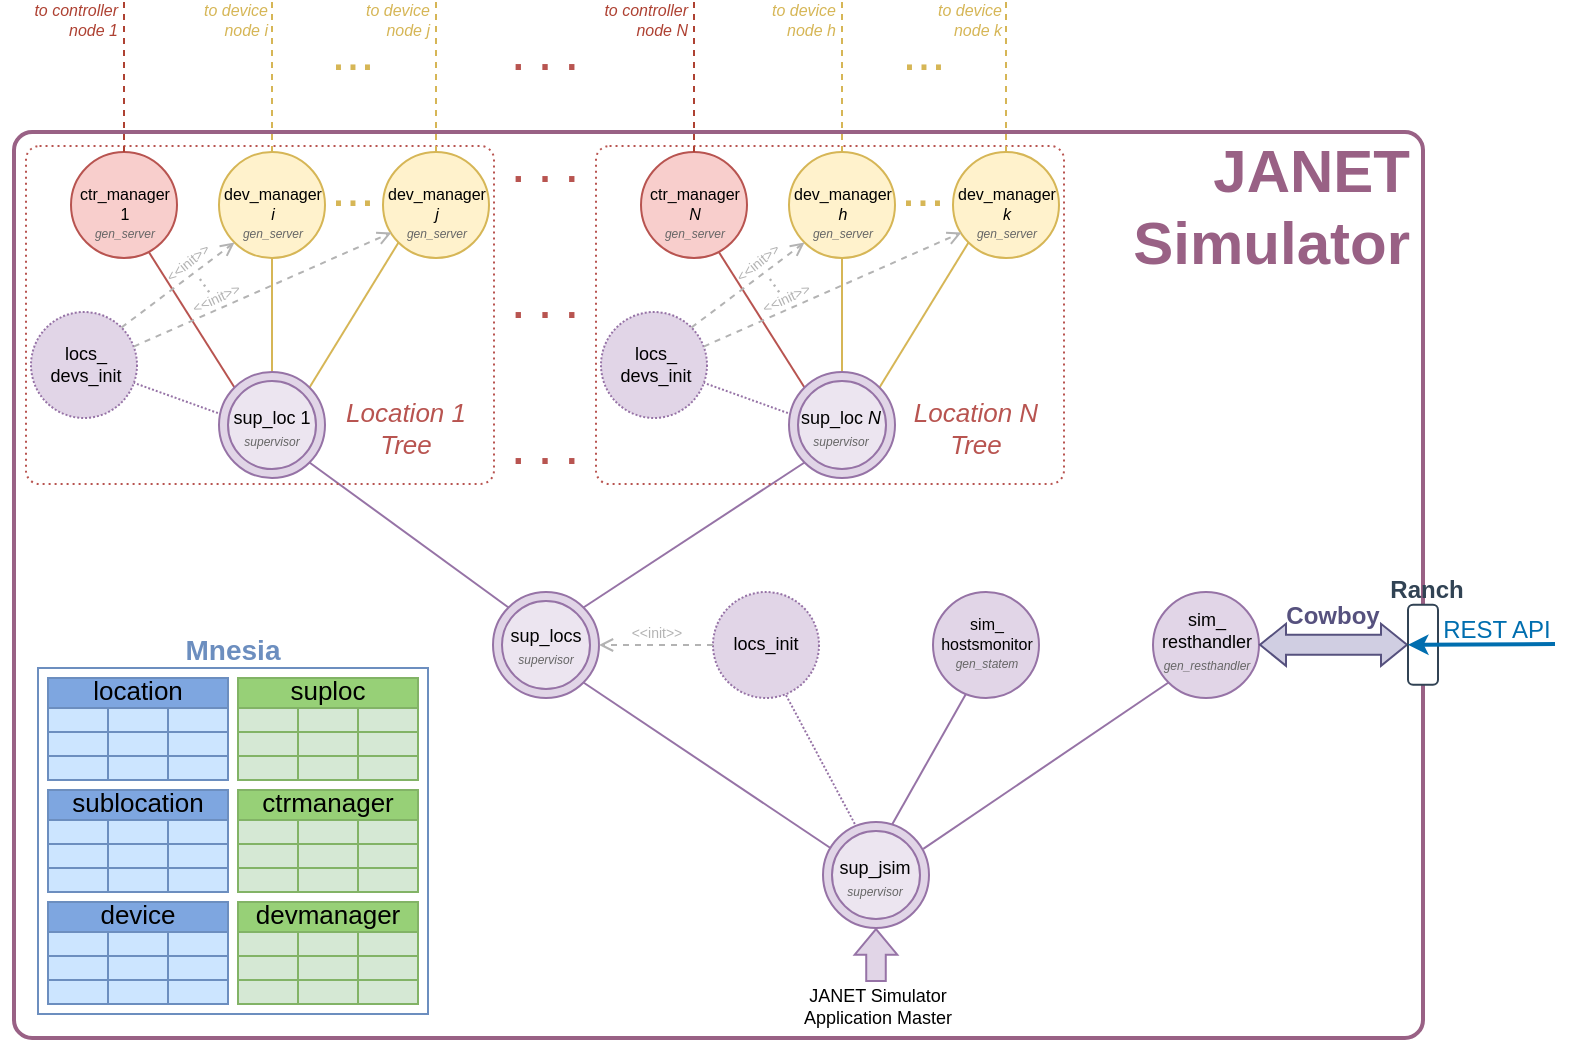 <mxfile version="15.6.3" type="device"><diagram id="rDRGaSfkHG0HJ8L_okAD" name="Page-1"><mxGraphModel dx="-2294" dy="-1063" grid="1" gridSize="10" guides="1" tooltips="1" connect="1" arrows="1" fold="1" page="1" pageScale="1" pageWidth="827" pageHeight="1169" math="0" shadow="0"><root><mxCell id="0"/><mxCell id="1" parent="0"/><mxCell id="Ie0_BRLjrvYzdaUKFP2x-1011" value="" style="rounded=1;whiteSpace=wrap;html=1;labelBackgroundColor=default;fontSize=9;strokeWidth=2;fillColor=none;gradientDirection=radial;verticalAlign=middle;strokeColor=#996185;arcSize=2;" vertex="1" parent="1"><mxGeometry x="2488" y="1235" width="704.5" height="453" as="geometry"/></mxCell><mxCell id="Ie0_BRLjrvYzdaUKFP2x-1012" value="" style="shape=flexArrow;endArrow=classic;html=1;rounded=0;width=9.767;endSize=3.944;strokeColor=#9673a6;endWidth=10.535;entryX=0.5;entryY=1;entryDx=0;entryDy=0;fillColor=#e1d5e7;" edge="1" parent="1"><mxGeometry width="50" height="50" relative="1" as="geometry"><mxPoint x="2919" y="1660" as="sourcePoint"/><mxPoint x="2919" y="1633" as="targetPoint"/></mxGeometry></mxCell><mxCell id="Ie0_BRLjrvYzdaUKFP2x-1013" value="JANET Simulator&#10;Application Master" style="text;align=center;verticalAlign=middle;resizable=0;points=[];autosize=1;strokeColor=none;fillColor=none;fontSize=9;" vertex="1" parent="1"><mxGeometry x="2875" y="1657" width="90" height="30" as="geometry"/></mxCell><mxCell id="Ie0_BRLjrvYzdaUKFP2x-1014" style="rounded=0;orthogonalLoop=1;jettySize=auto;html=1;exitX=1;exitY=1;exitDx=0;exitDy=0;fontSize=28;strokeColor=#9673a6;endArrow=none;endFill=0;entryX=0;entryY=0;entryDx=0;entryDy=0;fillColor=#e1d5e7;" edge="1" parent="1"><mxGeometry x="2506.5" y="1250" as="geometry"><mxPoint x="2735.262" y="1472.762" as="targetPoint"/><mxPoint x="2635.738" y="1400.238" as="sourcePoint"/></mxGeometry></mxCell><mxCell id="Ie0_BRLjrvYzdaUKFP2x-1015" style="rounded=0;orthogonalLoop=1;jettySize=auto;html=1;fontSize=28;strokeColor=#9673a6;endArrow=none;endFill=0;entryX=1;entryY=0;entryDx=0;entryDy=0;fillColor=#e1d5e7;exitX=0;exitY=1;exitDx=0;exitDy=0;" edge="1" parent="1"><mxGeometry x="2516.5" y="1260" as="geometry"><mxPoint x="2772.738" y="1472.762" as="targetPoint"/><mxPoint x="2883.262" y="1400.238" as="sourcePoint"/></mxGeometry></mxCell><mxCell id="Ie0_BRLjrvYzdaUKFP2x-1018" value="&lt;font style=&quot;font-size: 28px&quot;&gt;.&lt;/font&gt;&lt;font style=&quot;font-size: 20px&quot;&gt; &lt;/font&gt;&lt;font style=&quot;font-size: 28px&quot;&gt;.&lt;/font&gt;&lt;font style=&quot;font-size: 20px&quot;&gt; &lt;/font&gt;&lt;font style=&quot;font-size: 28px&quot;&gt;.&lt;/font&gt;" style="text;align=center;verticalAlign=middle;resizable=0;points=[];autosize=1;strokeColor=none;fillColor=none;fontSize=28;spacing=0;html=1;fontColor=#B85450;" vertex="1" parent="1"><mxGeometry x="2728" y="1298" width="50" height="40" as="geometry"/></mxCell><mxCell id="Ie0_BRLjrvYzdaUKFP2x-1042" value="&lt;font style=&quot;font-size: 28px&quot;&gt;.&lt;/font&gt;&lt;font style=&quot;font-size: 20px&quot;&gt; &lt;/font&gt;&lt;font style=&quot;font-size: 28px&quot;&gt;.&lt;/font&gt;&lt;font style=&quot;font-size: 20px&quot;&gt; &lt;/font&gt;&lt;font style=&quot;font-size: 28px&quot;&gt;.&lt;/font&gt;" style="text;align=center;verticalAlign=middle;resizable=0;points=[];autosize=1;strokeColor=none;fillColor=none;fontSize=28;spacing=0;html=1;fontColor=#B85450;" vertex="1" parent="1"><mxGeometry x="2728" y="1230" width="50" height="40" as="geometry"/></mxCell><mxCell id="Ie0_BRLjrvYzdaUKFP2x-1043" value="&lt;font style=&quot;font-size: 28px&quot;&gt;.&lt;/font&gt;&lt;font style=&quot;font-size: 20px&quot;&gt; &lt;/font&gt;&lt;font style=&quot;font-size: 28px&quot;&gt;.&lt;/font&gt;&lt;font style=&quot;font-size: 20px&quot;&gt; &lt;/font&gt;&lt;font style=&quot;font-size: 28px&quot;&gt;.&lt;/font&gt;" style="text;align=center;verticalAlign=middle;resizable=0;points=[];autosize=1;strokeColor=none;fillColor=none;fontSize=28;spacing=0;html=1;fontColor=#B85450;" vertex="1" parent="1"><mxGeometry x="2728" y="1371" width="50" height="40" as="geometry"/></mxCell><mxCell id="Ie0_BRLjrvYzdaUKFP2x-1044" style="rounded=0;orthogonalLoop=1;jettySize=auto;html=1;fontSize=28;strokeColor=#9673a6;endArrow=none;endFill=0;fillColor=#e1d5e7;exitX=1;exitY=1;exitDx=0;exitDy=0;entryX=0.07;entryY=0.245;entryDx=0;entryDy=0;entryPerimeter=0;" edge="1" parent="1"><mxGeometry x="2526.5" y="1270" as="geometry"><mxPoint x="2896.21" y="1592.985" as="targetPoint"/><mxPoint x="2772.738" y="1510.238" as="sourcePoint"/></mxGeometry></mxCell><mxCell id="Ie0_BRLjrvYzdaUKFP2x-1045" style="rounded=0;orthogonalLoop=1;jettySize=auto;html=1;fontSize=28;strokeColor=#9673a6;endArrow=none;endFill=0;fillColor=#e1d5e7;entryX=0.309;entryY=0.035;entryDx=0;entryDy=0;entryPerimeter=0;exitX=0.689;exitY=0.973;exitDx=0;exitDy=0;exitPerimeter=0;dashed=1;dashPattern=1 1;" edge="1" parent="1" source="Ie0_BRLjrvYzdaUKFP2x-1051"><mxGeometry x="2536.5" y="1280" as="geometry"><mxPoint x="2908.877" y="1581.855" as="targetPoint"/><mxPoint x="2927.5" y="1525" as="sourcePoint"/></mxGeometry></mxCell><mxCell id="Ie0_BRLjrvYzdaUKFP2x-1046" style="rounded=0;orthogonalLoop=1;jettySize=auto;html=1;fontSize=28;strokeColor=#9673a6;endArrow=none;endFill=0;fillColor=#e1d5e7;exitX=0.946;exitY=0.254;exitDx=0;exitDy=0;exitPerimeter=0;entryX=0;entryY=1;entryDx=0;entryDy=0;" edge="1" parent="1" target="Ie0_BRLjrvYzdaUKFP2x-1053"><mxGeometry x="2536.5" y="1280" as="geometry"><mxPoint x="3077.5" y="1545" as="targetPoint"/><mxPoint x="2942.638" y="1593.462" as="sourcePoint"/></mxGeometry></mxCell><mxCell id="Ie0_BRLjrvYzdaUKFP2x-1047" style="rounded=0;orthogonalLoop=1;jettySize=auto;html=1;fontSize=28;strokeColor=#9673a6;endArrow=none;endFill=0;fillColor=#e1d5e7;exitX=0.652;exitY=0.024;exitDx=0;exitDy=0;exitPerimeter=0;entryX=0.309;entryY=0.964;entryDx=0;entryDy=0;entryPerimeter=0;" edge="1" parent="1" target="Ie0_BRLjrvYzdaUKFP2x-1052"><mxGeometry x="2546.5" y="1290" as="geometry"><mxPoint x="3195.262" y="1520.238" as="targetPoint"/><mxPoint x="2927.056" y="1581.272" as="sourcePoint"/></mxGeometry></mxCell><mxCell id="Ie0_BRLjrvYzdaUKFP2x-1049" value="JANET&lt;br style=&quot;font-size: 30px;&quot;&gt;Simulator" style="text;html=1;align=right;verticalAlign=middle;resizable=0;points=[];autosize=1;strokeColor=none;fillColor=none;fontSize=30;fontColor=#996185;labelBackgroundColor=none;fontStyle=1" vertex="1" parent="1"><mxGeometry x="3036.5" y="1232" width="150" height="80" as="geometry"/></mxCell><mxCell id="Ie0_BRLjrvYzdaUKFP2x-1051" value="locs_init" style="ellipse;whiteSpace=wrap;html=1;aspect=fixed;fontSize=9;dashed=1;dashPattern=1 1;fillColor=#e1d5e7;strokeColor=#9673a6;spacingTop=-1;spacingLeft=-1;" vertex="1" parent="1"><mxGeometry x="2837.5" y="1465" width="53" height="53" as="geometry"/></mxCell><mxCell id="Ie0_BRLjrvYzdaUKFP2x-1052" value="sim_&lt;br&gt;hostsmonitor&lt;br&gt;&lt;font color=&quot;#666666&quot; style=&quot;font-size: 6px&quot;&gt;&lt;i style=&quot;line-height: 1&quot;&gt;gen_statem&lt;/i&gt;&lt;/font&gt;" style="ellipse;whiteSpace=wrap;html=1;aspect=fixed;fontSize=8;fillColor=#e1d5e7;strokeColor=#9673a6;spacingTop=-1;" vertex="1" parent="1"><mxGeometry x="2947.5" y="1465" width="53" height="53" as="geometry"/></mxCell><mxCell id="Ie0_BRLjrvYzdaUKFP2x-1053" value="sim_&lt;br style=&quot;font-size: 9px&quot;&gt;resthandler&lt;br style=&quot;font-size: 8px&quot;&gt;&lt;font color=&quot;#666666&quot; style=&quot;font-size: 6px&quot;&gt;&lt;i style=&quot;line-height: 1&quot;&gt;gen_resthandler&lt;/i&gt;&lt;/font&gt;" style="ellipse;whiteSpace=wrap;html=1;aspect=fixed;fontSize=9;fillColor=#e1d5e7;strokeColor=#9673a6;spacingTop=-3;" vertex="1" parent="1"><mxGeometry x="3057.5" y="1465" width="53" height="53" as="geometry"/></mxCell><mxCell id="Ie0_BRLjrvYzdaUKFP2x-1166" value="" style="group" vertex="1" connectable="0" parent="1"><mxGeometry x="2494" y="1240" width="234" height="171" as="geometry"/></mxCell><mxCell id="Ie0_BRLjrvYzdaUKFP2x-1017" value="" style="rounded=1;arcSize=4;dashed=1;fillColor=none;strokeWidth=1;shadow=0;labelBackgroundColor=none;sketch=0;fontSize=8;html=0;strokeColor=#b85450;dashPattern=1 2;labelPosition=center;verticalLabelPosition=top;align=center;verticalAlign=bottom;spacingBottom=-2;fontColor=#B85450;fontStyle=2" vertex="1" parent="Ie0_BRLjrvYzdaUKFP2x-1166"><mxGeometry y="2" width="234" height="169" as="geometry"/></mxCell><mxCell id="Ie0_BRLjrvYzdaUKFP2x-1020" value="ctr_manager&lt;br&gt;1&lt;br&gt;&lt;font style=&quot;font-size: 6px&quot; color=&quot;#666666&quot;&gt;&lt;i&gt;gen_server&lt;/i&gt;&lt;/font&gt;" style="ellipse;whiteSpace=wrap;html=1;aspect=fixed;fontSize=8;fillColor=#f8cecc;strokeColor=#b85450;spacingTop=9;" vertex="1" parent="Ie0_BRLjrvYzdaUKFP2x-1166"><mxGeometry x="22.5" y="5" width="53" height="53" as="geometry"/></mxCell><mxCell id="Ie0_BRLjrvYzdaUKFP2x-1021" value="dev_manager&lt;br&gt;&lt;i&gt;i&lt;/i&gt;&lt;br&gt;&lt;font style=&quot;font-size: 6px&quot; color=&quot;#666666&quot;&gt;&lt;i&gt;gen_server&lt;/i&gt;&lt;/font&gt;" style="ellipse;whiteSpace=wrap;html=1;aspect=fixed;fontSize=8;fillColor=#fff2cc;strokeColor=#d6b656;spacingTop=9;" vertex="1" parent="Ie0_BRLjrvYzdaUKFP2x-1166"><mxGeometry x="96.5" y="5" width="53" height="53" as="geometry"/></mxCell><mxCell id="Ie0_BRLjrvYzdaUKFP2x-1022" value="locs_&lt;br style=&quot;font-size: 9px;&quot;&gt;devs_init" style="ellipse;whiteSpace=wrap;html=1;aspect=fixed;fontSize=9;dashed=1;dashPattern=1 1;fillColor=#e1d5e7;strokeColor=#9673a6;spacingTop=-2;spacingLeft=1;" vertex="1" parent="Ie0_BRLjrvYzdaUKFP2x-1166"><mxGeometry x="2.5" y="85" width="53" height="53" as="geometry"/></mxCell><mxCell id="Ie0_BRLjrvYzdaUKFP2x-1023" value="dev_manager&lt;br&gt;&lt;i&gt;j&lt;/i&gt;&lt;br&gt;&lt;font color=&quot;#666666&quot; style=&quot;font-size: 6px&quot;&gt;&lt;i&gt;gen_server&lt;/i&gt;&lt;/font&gt;" style="ellipse;whiteSpace=wrap;html=1;aspect=fixed;fontSize=8;fillColor=#fff2cc;strokeColor=#d6b656;spacingTop=9;" vertex="1" parent="Ie0_BRLjrvYzdaUKFP2x-1166"><mxGeometry x="178.5" y="5" width="53" height="53" as="geometry"/></mxCell><mxCell id="Ie0_BRLjrvYzdaUKFP2x-1024" value="..." style="text;align=center;verticalAlign=middle;resizable=0;points=[];autosize=1;strokeColor=none;fillColor=none;fontSize=26;spacing=0;fontColor=#D6B656;" vertex="1" parent="Ie0_BRLjrvYzdaUKFP2x-1166"><mxGeometry x="143.5" width="40" height="40" as="geometry"/></mxCell><mxCell id="Ie0_BRLjrvYzdaUKFP2x-1025" style="rounded=0;orthogonalLoop=1;jettySize=auto;html=1;exitX=0;exitY=0;exitDx=0;exitDy=0;fontSize=28;strokeColor=#b85450;endArrow=none;endFill=0;entryX=0.731;entryY=0.939;entryDx=0;entryDy=0;entryPerimeter=0;fillColor=#f8cecc;" edge="1" parent="Ie0_BRLjrvYzdaUKFP2x-1166" target="Ie0_BRLjrvYzdaUKFP2x-1020"><mxGeometry x="2.5" as="geometry"><mxPoint x="64.058" y="130.123" as="targetPoint"/><mxPoint x="104.262" y="122.762" as="sourcePoint"/></mxGeometry></mxCell><mxCell id="Ie0_BRLjrvYzdaUKFP2x-1026" style="rounded=0;orthogonalLoop=1;jettySize=auto;html=1;exitX=0.025;exitY=0.4;exitDx=0;exitDy=0;fontSize=28;strokeColor=#9673a6;dashed=1;dashPattern=1 1;endArrow=none;endFill=0;exitPerimeter=0;fillColor=#e1d5e7;" edge="1" parent="Ie0_BRLjrvYzdaUKFP2x-1166" target="Ie0_BRLjrvYzdaUKFP2x-1022"><mxGeometry x="2.5" as="geometry"><mxPoint x="62.5" y="140.667" as="targetPoint"/><mxPoint x="97.825" y="136.2" as="sourcePoint"/></mxGeometry></mxCell><mxCell id="Ie0_BRLjrvYzdaUKFP2x-1027" style="rounded=0;orthogonalLoop=1;jettySize=auto;html=1;exitX=0.5;exitY=0;exitDx=0;exitDy=0;fontSize=28;strokeColor=#D6B656;endArrow=none;endFill=0;entryX=0.5;entryY=1;entryDx=0;entryDy=0;" edge="1" parent="Ie0_BRLjrvYzdaUKFP2x-1166" target="Ie0_BRLjrvYzdaUKFP2x-1021"><mxGeometry x="2.5" as="geometry"><mxPoint x="71.243" y="64.767" as="targetPoint"/><mxPoint x="123" y="115" as="sourcePoint"/></mxGeometry></mxCell><mxCell id="Ie0_BRLjrvYzdaUKFP2x-1028" style="rounded=0;orthogonalLoop=1;jettySize=auto;html=1;exitX=1;exitY=0;exitDx=0;exitDy=0;fontSize=28;strokeColor=#D6B656;endArrow=none;endFill=0;entryX=0;entryY=1;entryDx=0;entryDy=0;" edge="1" parent="Ie0_BRLjrvYzdaUKFP2x-1166" target="Ie0_BRLjrvYzdaUKFP2x-1023"><mxGeometry x="2.5" as="geometry"><mxPoint x="133" y="68.0" as="targetPoint"/><mxPoint x="141.738" y="122.762" as="sourcePoint"/></mxGeometry></mxCell><mxCell id="Ie0_BRLjrvYzdaUKFP2x-1040" value="Location 1&#10;Tree" style="text;align=center;verticalAlign=middle;resizable=0;points=[];autosize=1;strokeColor=none;fillColor=none;fontSize=13;fontColor=#B85450;fontStyle=2" vertex="1" parent="Ie0_BRLjrvYzdaUKFP2x-1166"><mxGeometry x="150" y="122.5" width="80" height="40" as="geometry"/></mxCell><mxCell id="Ie0_BRLjrvYzdaUKFP2x-1161" value="" style="endArrow=open;html=1;rounded=0;fontSize=9;fontColor=#666666;strokeColor=#B3B3B3;exitX=0.969;exitY=0.326;exitDx=0;exitDy=0;entryX=0.08;entryY=0.76;entryDx=0;entryDy=0;fillColor=#f5f5f5;gradientColor=#b3b3b3;endSize=5;startSize=3;endFill=0;dashed=1;exitPerimeter=0;entryPerimeter=0;" edge="1" parent="Ie0_BRLjrvYzdaUKFP2x-1166" source="Ie0_BRLjrvYzdaUKFP2x-1022" target="Ie0_BRLjrvYzdaUKFP2x-1023"><mxGeometry width="50" height="50" relative="1" as="geometry"><mxPoint x="57.738" y="102.762" as="sourcePoint"/><mxPoint x="114.262" y="60.238" as="targetPoint"/></mxGeometry></mxCell><mxCell id="Ie0_BRLjrvYzdaUKFP2x-1162" value="" style="endArrow=open;html=1;rounded=0;fontSize=9;fontColor=#666666;strokeColor=#B3B3B3;exitX=1;exitY=0;exitDx=0;exitDy=0;entryX=0;entryY=1;entryDx=0;entryDy=0;fillColor=#f5f5f5;gradientColor=#b3b3b3;endSize=5;startSize=3;endFill=0;dashed=1;" edge="1" parent="Ie0_BRLjrvYzdaUKFP2x-1166" source="Ie0_BRLjrvYzdaUKFP2x-1022" target="Ie0_BRLjrvYzdaUKFP2x-1021"><mxGeometry width="50" height="50" relative="1" as="geometry"><mxPoint x="50.624" y="89.224" as="sourcePoint"/><mxPoint x="178.5" y="30.0" as="targetPoint"/></mxGeometry></mxCell><mxCell id="Ie0_BRLjrvYzdaUKFP2x-1163" value="&amp;lt;&amp;lt;init&amp;gt;&amp;gt;" style="text;html=1;align=center;verticalAlign=middle;resizable=0;points=[];autosize=1;strokeColor=none;fillColor=none;fontSize=7;fontColor=#B3B3B3;rotation=321;" vertex="1" parent="Ie0_BRLjrvYzdaUKFP2x-1166"><mxGeometry x="61" y="56" width="40" height="10" as="geometry"/></mxCell><mxCell id="Ie0_BRLjrvYzdaUKFP2x-1164" value="&amp;lt;&amp;lt;init&amp;gt;&amp;gt;" style="text;html=1;align=center;verticalAlign=middle;resizable=0;points=[];autosize=1;strokeColor=none;fillColor=none;fontSize=7;fontColor=#B3B3B3;rotation=-25;" vertex="1" parent="Ie0_BRLjrvYzdaUKFP2x-1166"><mxGeometry x="74.5" y="74" width="40" height="10" as="geometry"/></mxCell><mxCell id="Ie0_BRLjrvYzdaUKFP2x-1165" value="&lt;span style=&quot;font-family: arial, sans-serif; font-size: 11px; text-align: left; background-color: rgb(255, 255, 255);&quot;&gt;…&lt;/span&gt;" style="text;html=1;align=center;verticalAlign=middle;resizable=0;points=[];autosize=1;strokeColor=none;fillColor=none;fontSize=11;fontColor=#B3B3B3;rotation=55;" vertex="1" parent="Ie0_BRLjrvYzdaUKFP2x-1166"><mxGeometry x="76.5" y="59" width="30" height="20" as="geometry"/></mxCell><mxCell id="Ie0_BRLjrvYzdaUKFP2x-1185" value="" style="group" vertex="1" connectable="0" parent="1"><mxGeometry x="2779" y="1240" width="234" height="171" as="geometry"/></mxCell><mxCell id="Ie0_BRLjrvYzdaUKFP2x-1186" value="" style="rounded=1;arcSize=4;dashed=1;fillColor=none;strokeWidth=1;shadow=0;labelBackgroundColor=none;sketch=0;fontSize=8;html=0;strokeColor=#b85450;dashPattern=1 2;labelPosition=center;verticalLabelPosition=top;align=center;verticalAlign=bottom;spacingBottom=-2;fontColor=#B85450;fontStyle=2" vertex="1" parent="Ie0_BRLjrvYzdaUKFP2x-1185"><mxGeometry y="2" width="234" height="169" as="geometry"/></mxCell><mxCell id="Ie0_BRLjrvYzdaUKFP2x-1188" value="ctr_manager&lt;br&gt;&lt;i&gt;N&lt;/i&gt;&lt;br&gt;&lt;font style=&quot;font-size: 6px&quot; color=&quot;#666666&quot;&gt;&lt;i&gt;gen_server&lt;/i&gt;&lt;/font&gt;" style="ellipse;whiteSpace=wrap;html=1;aspect=fixed;fontSize=8;fillColor=#f8cecc;strokeColor=#b85450;spacingTop=9;" vertex="1" parent="Ie0_BRLjrvYzdaUKFP2x-1185"><mxGeometry x="22.5" y="5" width="53" height="53" as="geometry"/></mxCell><mxCell id="Ie0_BRLjrvYzdaUKFP2x-1189" value="dev_manager&lt;br&gt;&lt;i&gt;h&lt;/i&gt;&lt;br&gt;&lt;font style=&quot;font-size: 6px&quot; color=&quot;#666666&quot;&gt;&lt;i&gt;gen_server&lt;/i&gt;&lt;/font&gt;" style="ellipse;whiteSpace=wrap;html=1;aspect=fixed;fontSize=8;fillColor=#fff2cc;strokeColor=#d6b656;spacingTop=9;" vertex="1" parent="Ie0_BRLjrvYzdaUKFP2x-1185"><mxGeometry x="96.5" y="5" width="53" height="53" as="geometry"/></mxCell><mxCell id="Ie0_BRLjrvYzdaUKFP2x-1190" value="locs_&lt;br style=&quot;font-size: 9px;&quot;&gt;devs_init" style="ellipse;whiteSpace=wrap;html=1;aspect=fixed;fontSize=9;dashed=1;dashPattern=1 1;fillColor=#e1d5e7;strokeColor=#9673a6;spacingTop=-2;spacingLeft=1;" vertex="1" parent="Ie0_BRLjrvYzdaUKFP2x-1185"><mxGeometry x="2.5" y="85" width="53" height="53" as="geometry"/></mxCell><mxCell id="Ie0_BRLjrvYzdaUKFP2x-1191" value="dev_manager&lt;br&gt;&lt;i&gt;k&lt;/i&gt;&lt;br&gt;&lt;font color=&quot;#666666&quot; style=&quot;font-size: 6px&quot;&gt;&lt;i&gt;gen_server&lt;/i&gt;&lt;/font&gt;" style="ellipse;whiteSpace=wrap;html=1;aspect=fixed;fontSize=8;fillColor=#fff2cc;strokeColor=#d6b656;spacingTop=9;" vertex="1" parent="Ie0_BRLjrvYzdaUKFP2x-1185"><mxGeometry x="178.5" y="5" width="53" height="53" as="geometry"/></mxCell><mxCell id="Ie0_BRLjrvYzdaUKFP2x-1192" value="..." style="text;align=center;verticalAlign=middle;resizable=0;points=[];autosize=1;strokeColor=none;fillColor=none;fontSize=26;spacing=0;fontColor=#D6B656;" vertex="1" parent="Ie0_BRLjrvYzdaUKFP2x-1185"><mxGeometry x="143.5" width="40" height="40" as="geometry"/></mxCell><mxCell id="Ie0_BRLjrvYzdaUKFP2x-1193" style="rounded=0;orthogonalLoop=1;jettySize=auto;html=1;exitX=0;exitY=0;exitDx=0;exitDy=0;fontSize=28;strokeColor=#b85450;endArrow=none;endFill=0;entryX=0.731;entryY=0.939;entryDx=0;entryDy=0;entryPerimeter=0;fillColor=#f8cecc;" edge="1" parent="Ie0_BRLjrvYzdaUKFP2x-1185" target="Ie0_BRLjrvYzdaUKFP2x-1188"><mxGeometry x="2.5" as="geometry"><mxPoint x="64.058" y="130.123" as="targetPoint"/><mxPoint x="104.262" y="122.762" as="sourcePoint"/></mxGeometry></mxCell><mxCell id="Ie0_BRLjrvYzdaUKFP2x-1194" style="rounded=0;orthogonalLoop=1;jettySize=auto;html=1;exitX=0.025;exitY=0.4;exitDx=0;exitDy=0;fontSize=28;strokeColor=#9673a6;dashed=1;dashPattern=1 1;endArrow=none;endFill=0;exitPerimeter=0;fillColor=#e1d5e7;" edge="1" parent="Ie0_BRLjrvYzdaUKFP2x-1185" target="Ie0_BRLjrvYzdaUKFP2x-1190"><mxGeometry x="2.5" as="geometry"><mxPoint x="62.5" y="140.667" as="targetPoint"/><mxPoint x="97.825" y="136.2" as="sourcePoint"/></mxGeometry></mxCell><mxCell id="Ie0_BRLjrvYzdaUKFP2x-1195" style="rounded=0;orthogonalLoop=1;jettySize=auto;html=1;exitX=0.5;exitY=0;exitDx=0;exitDy=0;fontSize=28;strokeColor=#D6B656;endArrow=none;endFill=0;entryX=0.5;entryY=1;entryDx=0;entryDy=0;" edge="1" parent="Ie0_BRLjrvYzdaUKFP2x-1185" target="Ie0_BRLjrvYzdaUKFP2x-1189"><mxGeometry x="2.5" as="geometry"><mxPoint x="71.243" y="64.767" as="targetPoint"/><mxPoint x="123" y="115" as="sourcePoint"/></mxGeometry></mxCell><mxCell id="Ie0_BRLjrvYzdaUKFP2x-1196" style="rounded=0;orthogonalLoop=1;jettySize=auto;html=1;exitX=1;exitY=0;exitDx=0;exitDy=0;fontSize=28;strokeColor=#D6B656;endArrow=none;endFill=0;entryX=0;entryY=1;entryDx=0;entryDy=0;" edge="1" parent="Ie0_BRLjrvYzdaUKFP2x-1185" target="Ie0_BRLjrvYzdaUKFP2x-1191"><mxGeometry x="2.5" as="geometry"><mxPoint x="133" y="68.0" as="targetPoint"/><mxPoint x="141.738" y="122.762" as="sourcePoint"/></mxGeometry></mxCell><mxCell id="Ie0_BRLjrvYzdaUKFP2x-1197" value="Location N&#10;Tree" style="text;align=center;verticalAlign=middle;resizable=0;points=[];autosize=1;strokeColor=none;fillColor=none;fontSize=13;fontColor=#B85450;fontStyle=2" vertex="1" parent="Ie0_BRLjrvYzdaUKFP2x-1185"><mxGeometry x="150" y="122.5" width="80" height="40" as="geometry"/></mxCell><mxCell id="Ie0_BRLjrvYzdaUKFP2x-1198" value="" style="endArrow=open;html=1;rounded=0;fontSize=9;fontColor=#666666;strokeColor=#B3B3B3;exitX=0.969;exitY=0.326;exitDx=0;exitDy=0;entryX=0.08;entryY=0.76;entryDx=0;entryDy=0;fillColor=#f5f5f5;gradientColor=#b3b3b3;endSize=5;startSize=3;endFill=0;dashed=1;exitPerimeter=0;entryPerimeter=0;" edge="1" parent="Ie0_BRLjrvYzdaUKFP2x-1185" source="Ie0_BRLjrvYzdaUKFP2x-1190" target="Ie0_BRLjrvYzdaUKFP2x-1191"><mxGeometry width="50" height="50" relative="1" as="geometry"><mxPoint x="57.738" y="102.762" as="sourcePoint"/><mxPoint x="114.262" y="60.238" as="targetPoint"/></mxGeometry></mxCell><mxCell id="Ie0_BRLjrvYzdaUKFP2x-1199" value="" style="endArrow=open;html=1;rounded=0;fontSize=9;fontColor=#666666;strokeColor=#B3B3B3;exitX=1;exitY=0;exitDx=0;exitDy=0;entryX=0;entryY=1;entryDx=0;entryDy=0;fillColor=#f5f5f5;gradientColor=#b3b3b3;endSize=5;startSize=3;endFill=0;dashed=1;" edge="1" parent="Ie0_BRLjrvYzdaUKFP2x-1185" source="Ie0_BRLjrvYzdaUKFP2x-1190" target="Ie0_BRLjrvYzdaUKFP2x-1189"><mxGeometry width="50" height="50" relative="1" as="geometry"><mxPoint x="50.624" y="89.224" as="sourcePoint"/><mxPoint x="178.5" y="30.0" as="targetPoint"/></mxGeometry></mxCell><mxCell id="Ie0_BRLjrvYzdaUKFP2x-1200" value="&amp;lt;&amp;lt;init&amp;gt;&amp;gt;" style="text;html=1;align=center;verticalAlign=middle;resizable=0;points=[];autosize=1;strokeColor=none;fillColor=none;fontSize=7;fontColor=#B3B3B3;rotation=321;" vertex="1" parent="Ie0_BRLjrvYzdaUKFP2x-1185"><mxGeometry x="61" y="56" width="40" height="10" as="geometry"/></mxCell><mxCell id="Ie0_BRLjrvYzdaUKFP2x-1201" value="&amp;lt;&amp;lt;init&amp;gt;&amp;gt;" style="text;html=1;align=center;verticalAlign=middle;resizable=0;points=[];autosize=1;strokeColor=none;fillColor=none;fontSize=7;fontColor=#B3B3B3;rotation=-25;" vertex="1" parent="Ie0_BRLjrvYzdaUKFP2x-1185"><mxGeometry x="74.5" y="74" width="40" height="10" as="geometry"/></mxCell><mxCell id="Ie0_BRLjrvYzdaUKFP2x-1202" value="&lt;span style=&quot;font-family: arial, sans-serif; font-size: 11px; text-align: left; background-color: rgb(255, 255, 255);&quot;&gt;…&lt;/span&gt;" style="text;html=1;align=center;verticalAlign=middle;resizable=0;points=[];autosize=1;strokeColor=none;fillColor=none;fontSize=11;fontColor=#B3B3B3;rotation=55;" vertex="1" parent="Ie0_BRLjrvYzdaUKFP2x-1185"><mxGeometry x="76.5" y="59" width="30" height="20" as="geometry"/></mxCell><mxCell id="Ie0_BRLjrvYzdaUKFP2x-1209" value="" style="group" vertex="1" connectable="0" parent="1"><mxGeometry x="2727.5" y="1465" width="53" height="53" as="geometry"/></mxCell><mxCell id="Ie0_BRLjrvYzdaUKFP2x-1210" value="" style="ellipse;whiteSpace=wrap;html=1;aspect=fixed;shadow=0;labelBackgroundColor=none;sketch=0;fontSize=9;strokeColor=#9673a6;strokeWidth=1;fillColor=#e1d5e7;gradientDirection=radial;align=center;verticalAlign=top;" vertex="1" parent="Ie0_BRLjrvYzdaUKFP2x-1209"><mxGeometry width="53" height="53" as="geometry"/></mxCell><mxCell id="Ie0_BRLjrvYzdaUKFP2x-1211" value="sup_locs&lt;br style=&quot;font-size: 8px&quot;&gt;&lt;font color=&quot;#666666&quot; style=&quot;font-size: 6px&quot;&gt;&lt;i style=&quot;line-height: 1&quot;&gt;supervisor&lt;/i&gt;&lt;/font&gt;" style="ellipse;whiteSpace=wrap;html=1;aspect=fixed;shadow=0;labelBackgroundColor=none;sketch=0;fontSize=9;strokeColor=#9673a6;strokeWidth=1;fillColor=#ece5f0;gradientDirection=radial;align=center;verticalAlign=middle;spacingTop=1;" vertex="1" parent="Ie0_BRLjrvYzdaUKFP2x-1209"><mxGeometry x="4.5" y="4.5" width="44" height="44" as="geometry"/></mxCell><mxCell id="Ie0_BRLjrvYzdaUKFP2x-1218" value="" style="group;spacingTop=0;" vertex="1" connectable="0" parent="1"><mxGeometry x="2590.5" y="1355" width="53" height="53" as="geometry"/></mxCell><mxCell id="Ie0_BRLjrvYzdaUKFP2x-1219" value="" style="ellipse;whiteSpace=wrap;html=1;aspect=fixed;shadow=0;labelBackgroundColor=none;sketch=0;fontSize=9;strokeColor=#9673a6;strokeWidth=1;fillColor=#e1d5e7;gradientDirection=radial;align=center;verticalAlign=top;" vertex="1" parent="Ie0_BRLjrvYzdaUKFP2x-1218"><mxGeometry width="53" height="53" as="geometry"/></mxCell><mxCell id="Ie0_BRLjrvYzdaUKFP2x-1220" value="sup_loc 1&lt;br style=&quot;font-size: 8px&quot;&gt;&lt;font color=&quot;#666666&quot; style=&quot;font-size: 6px&quot;&gt;&lt;i style=&quot;line-height: 1&quot;&gt;supervisor&lt;/i&gt;&lt;/font&gt;" style="ellipse;whiteSpace=wrap;html=1;aspect=fixed;shadow=0;labelBackgroundColor=none;sketch=0;fontSize=9;strokeColor=#9673a6;strokeWidth=1;fillColor=#ece5f0;gradientDirection=radial;align=center;verticalAlign=middle;spacingTop=2;" vertex="1" parent="Ie0_BRLjrvYzdaUKFP2x-1218"><mxGeometry x="4.5" y="4.5" width="44" height="44" as="geometry"/></mxCell><mxCell id="Ie0_BRLjrvYzdaUKFP2x-1224" value="" style="group;spacingTop=0;" vertex="1" connectable="0" parent="1"><mxGeometry x="2875.5" y="1355" width="53" height="53" as="geometry"/></mxCell><mxCell id="Ie0_BRLjrvYzdaUKFP2x-1225" value="" style="ellipse;whiteSpace=wrap;html=1;aspect=fixed;shadow=0;labelBackgroundColor=none;sketch=0;fontSize=9;strokeColor=#9673a6;strokeWidth=1;fillColor=#e1d5e7;gradientDirection=radial;align=center;verticalAlign=top;" vertex="1" parent="Ie0_BRLjrvYzdaUKFP2x-1224"><mxGeometry width="53" height="53" as="geometry"/></mxCell><mxCell id="Ie0_BRLjrvYzdaUKFP2x-1226" value="sup_loc &lt;i&gt;N&lt;/i&gt;&lt;br style=&quot;font-size: 8px&quot;&gt;&lt;font color=&quot;#666666&quot; style=&quot;font-size: 6px&quot;&gt;&lt;i style=&quot;line-height: 1&quot;&gt;supervisor&lt;/i&gt;&lt;/font&gt;" style="ellipse;whiteSpace=wrap;html=1;aspect=fixed;shadow=0;labelBackgroundColor=none;sketch=0;fontSize=9;strokeColor=#9673a6;strokeWidth=1;fillColor=#ece5f0;gradientDirection=radial;align=center;verticalAlign=middle;spacingTop=3;spacingLeft=-1;" vertex="1" parent="Ie0_BRLjrvYzdaUKFP2x-1224"><mxGeometry x="4.5" y="4.5" width="44" height="44" as="geometry"/></mxCell><mxCell id="Ie0_BRLjrvYzdaUKFP2x-1230" value="" style="group;spacingTop=0;" vertex="1" connectable="0" parent="1"><mxGeometry x="2892.5" y="1580" width="53" height="53" as="geometry"/></mxCell><mxCell id="Ie0_BRLjrvYzdaUKFP2x-1231" value="" style="ellipse;whiteSpace=wrap;html=1;aspect=fixed;shadow=0;labelBackgroundColor=none;sketch=0;fontSize=9;strokeColor=#9673a6;strokeWidth=1;fillColor=#e1d5e7;gradientDirection=radial;align=center;verticalAlign=top;" vertex="1" parent="Ie0_BRLjrvYzdaUKFP2x-1230"><mxGeometry width="53" height="53" as="geometry"/></mxCell><mxCell id="Ie0_BRLjrvYzdaUKFP2x-1232" value="sup_jsim&lt;br style=&quot;font-size: 8px&quot;&gt;&lt;font color=&quot;#666666&quot; style=&quot;font-size: 6px&quot;&gt;&lt;i style=&quot;line-height: 1&quot;&gt;supervisor&lt;/i&gt;&lt;/font&gt;" style="ellipse;whiteSpace=wrap;html=1;aspect=fixed;shadow=0;labelBackgroundColor=none;sketch=0;fontSize=9;strokeColor=#9673a6;strokeWidth=1;fillColor=#ece5f0;gradientDirection=radial;align=center;verticalAlign=middle;spacingTop=3;spacingLeft=-1;" vertex="1" parent="Ie0_BRLjrvYzdaUKFP2x-1230"><mxGeometry x="4.5" y="4.5" width="44" height="44" as="geometry"/></mxCell><mxCell id="Ie0_BRLjrvYzdaUKFP2x-1233" value="" style="endArrow=open;html=1;rounded=0;fontSize=9;fontColor=#666666;strokeColor=#B3B3B3;exitX=0;exitY=0.5;exitDx=0;exitDy=0;entryX=1;entryY=0.5;entryDx=0;entryDy=0;fillColor=#f5f5f5;gradientColor=#b3b3b3;endSize=5;startSize=3;endFill=0;dashed=1;" edge="1" parent="1" source="Ie0_BRLjrvYzdaUKFP2x-1051" target="Ie0_BRLjrvYzdaUKFP2x-1210"><mxGeometry width="50" height="50" relative="1" as="geometry"><mxPoint x="2557.857" y="1352.278" as="sourcePoint"/><mxPoint x="2686.74" y="1295.28" as="targetPoint"/></mxGeometry></mxCell><mxCell id="Ie0_BRLjrvYzdaUKFP2x-1234" value="&amp;lt;&amp;lt;init&amp;gt;&amp;gt;" style="text;html=1;align=center;verticalAlign=middle;resizable=0;points=[];autosize=1;strokeColor=none;fillColor=none;fontSize=7;fontColor=#B3B3B3;rotation=0;" vertex="1" parent="1"><mxGeometry x="2789" y="1481" width="40" height="10" as="geometry"/></mxCell><mxCell id="Ie0_BRLjrvYzdaUKFP2x-1236" value="" style="shape=flexArrow;endArrow=classic;startArrow=classic;html=1;rounded=0;fontSize=9;fontColor=#B85450;strokeColor=#56517e;fillColor=#d0cee2;exitX=1;exitY=0.5;exitDx=0;exitDy=0;width=10;endSize=4;startWidth=10.048;startSize=4;endWidth=10.048;" edge="1" parent="1"><mxGeometry x="3109" y="1453.4" width="100" height="100" as="geometry"><mxPoint x="3110.5" y="1491.4" as="sourcePoint"/><mxPoint x="3185" y="1491.4" as="targetPoint"/></mxGeometry></mxCell><mxCell id="Ie0_BRLjrvYzdaUKFP2x-1237" value="Cowboy" style="text;html=1;align=center;verticalAlign=middle;resizable=0;points=[];autosize=1;strokeColor=none;fillColor=none;fontSize=12;fontColor=#56517E;fontStyle=1" vertex="1" parent="1"><mxGeometry x="3117" y="1467.4" width="60" height="20" as="geometry"/></mxCell><mxCell id="Ie0_BRLjrvYzdaUKFP2x-1240" value="&lt;font color=&quot;#314354&quot;&gt;Ranch&lt;/font&gt;" style="text;html=1;align=center;verticalAlign=middle;resizable=0;points=[];autosize=1;strokeColor=none;fillColor=none;fontSize=12;fontColor=#56517E;fontStyle=1" vertex="1" parent="1"><mxGeometry x="3168.5" y="1454.4" width="50" height="20" as="geometry"/></mxCell><mxCell id="Ie0_BRLjrvYzdaUKFP2x-1239" value="" style="rounded=1;whiteSpace=wrap;html=1;shadow=0;labelBackgroundColor=none;sketch=0;fontSize=14;strokeColor=#314354;strokeWidth=1;fillColor=default;gradientDirection=radial;align=center;verticalAlign=middle;fontColor=#ffffff;arcSize=17;" vertex="1" parent="1"><mxGeometry x="3185" y="1471.4" width="15" height="40" as="geometry"/></mxCell><mxCell id="Ie0_BRLjrvYzdaUKFP2x-1244" style="rounded=0;orthogonalLoop=1;jettySize=auto;html=1;fontSize=28;strokeColor=#006EAF;endArrow=classic;endFill=1;fillColor=#1ba1e2;strokeWidth=2;entryX=1;entryY=0.5;entryDx=0;entryDy=0;endSize=4;" edge="1" parent="1"><mxGeometry x="2957.26" y="1250.76" as="geometry"><mxPoint x="3185" y="1491.4" as="targetPoint"/><mxPoint x="3258.5" y="1491" as="sourcePoint"/></mxGeometry></mxCell><mxCell id="Ie0_BRLjrvYzdaUKFP2x-1302" value="REST API" style="text;html=1;align=center;verticalAlign=middle;resizable=0;points=[];autosize=1;strokeColor=none;fillColor=none;fontSize=12;fontColor=#006EAF;" vertex="1" parent="1"><mxGeometry x="3194" y="1474.4" width="70" height="20" as="geometry"/></mxCell><mxCell id="Ie0_BRLjrvYzdaUKFP2x-1303" style="edgeStyle=none;rounded=0;orthogonalLoop=1;jettySize=auto;html=1;exitX=0.5;exitY=0;exitDx=0;exitDy=0;dashed=1;fontSize=12;fontColor=#006EAF;startArrow=none;endArrow=none;endFill=0;startSize=4;endSize=4;strokeColor=#ae4132;strokeWidth=1;fillColor=#fad9d5;startFill=0;" edge="1" parent="1" source="Ie0_BRLjrvYzdaUKFP2x-1020"><mxGeometry relative="1" as="geometry"><mxPoint x="2543" y="1170" as="targetPoint"/></mxGeometry></mxCell><mxCell id="Ie0_BRLjrvYzdaUKFP2x-1304" style="edgeStyle=none;rounded=0;orthogonalLoop=1;jettySize=auto;html=1;exitX=0.5;exitY=0;exitDx=0;exitDy=0;dashed=1;fontSize=12;fontColor=#006EAF;startArrow=none;endArrow=none;endFill=0;startSize=4;endSize=4;strokeColor=#ae4132;strokeWidth=1;fillColor=#fad9d5;startFill=0;" edge="1" parent="1" source="Ie0_BRLjrvYzdaUKFP2x-1188"><mxGeometry relative="1" as="geometry"><mxPoint x="2828" y="1170" as="targetPoint"/><mxPoint x="2829" y="1245" as="sourcePoint"/></mxGeometry></mxCell><mxCell id="Ie0_BRLjrvYzdaUKFP2x-1305" style="edgeStyle=none;rounded=0;orthogonalLoop=1;jettySize=auto;html=1;dashed=1;fontSize=12;fontColor=#006EAF;startArrow=none;endArrow=none;endFill=0;startSize=4;endSize=4;strokeColor=#d6b656;strokeWidth=1;fillColor=#fff2cc;startFill=0;entryX=0.5;entryY=0;entryDx=0;entryDy=0;" edge="1" parent="1" target="Ie0_BRLjrvYzdaUKFP2x-1021"><mxGeometry relative="1" as="geometry"><mxPoint x="2838" y="1180" as="targetPoint"/><mxPoint x="2617" y="1170" as="sourcePoint"/></mxGeometry></mxCell><mxCell id="Ie0_BRLjrvYzdaUKFP2x-1306" style="edgeStyle=none;rounded=0;orthogonalLoop=1;jettySize=auto;html=1;dashed=1;fontSize=12;fontColor=#006EAF;startArrow=none;endArrow=none;endFill=0;startSize=4;endSize=4;strokeColor=#d6b656;strokeWidth=1;fillColor=#fff2cc;startFill=0;" edge="1" parent="1" source="Ie0_BRLjrvYzdaUKFP2x-1023"><mxGeometry relative="1" as="geometry"><mxPoint x="2699" y="1170" as="targetPoint"/><mxPoint x="2728" y="1220" as="sourcePoint"/></mxGeometry></mxCell><mxCell id="Ie0_BRLjrvYzdaUKFP2x-1307" style="edgeStyle=none;rounded=0;orthogonalLoop=1;jettySize=auto;html=1;dashed=1;fontSize=12;fontColor=#006EAF;startArrow=none;endArrow=none;endFill=0;startSize=4;endSize=4;strokeColor=#d6b656;strokeWidth=1;fillColor=#fff2cc;startFill=0;entryX=0.5;entryY=0;entryDx=0;entryDy=0;" edge="1" parent="1" target="Ie0_BRLjrvYzdaUKFP2x-1189"><mxGeometry relative="1" as="geometry"><mxPoint x="2709" y="1180" as="targetPoint"/><mxPoint x="2902" y="1170" as="sourcePoint"/></mxGeometry></mxCell><mxCell id="Ie0_BRLjrvYzdaUKFP2x-1308" style="edgeStyle=none;rounded=0;orthogonalLoop=1;jettySize=auto;html=1;dashed=1;fontSize=12;fontColor=#006EAF;startArrow=none;endArrow=none;endFill=0;startSize=4;endSize=4;strokeColor=#d6b656;strokeWidth=1;fillColor=#fff2cc;startFill=0;entryX=0.5;entryY=0;entryDx=0;entryDy=0;" edge="1" parent="1"><mxGeometry relative="1" as="geometry"><mxPoint x="2902" y="1245" as="targetPoint"/><mxPoint x="2902" y="1170" as="sourcePoint"/></mxGeometry></mxCell><mxCell id="Ie0_BRLjrvYzdaUKFP2x-1309" style="edgeStyle=none;rounded=0;orthogonalLoop=1;jettySize=auto;html=1;dashed=1;fontSize=12;fontColor=#006EAF;startArrow=none;endArrow=none;endFill=0;startSize=4;endSize=4;strokeColor=#d6b656;strokeWidth=1;fillColor=#fff2cc;startFill=0;exitX=0.5;exitY=0;exitDx=0;exitDy=0;" edge="1" parent="1" source="Ie0_BRLjrvYzdaUKFP2x-1191"><mxGeometry relative="1" as="geometry"><mxPoint x="2984" y="1170" as="targetPoint"/><mxPoint x="2912" y="1180" as="sourcePoint"/></mxGeometry></mxCell><mxCell id="Ie0_BRLjrvYzdaUKFP2x-1310" value="..." style="text;align=center;verticalAlign=middle;resizable=0;points=[];autosize=1;strokeColor=none;fillColor=none;fontSize=26;spacing=0;fontColor=#D6B656;" vertex="1" parent="1"><mxGeometry x="2637.5" y="1172" width="40" height="40" as="geometry"/></mxCell><mxCell id="Ie0_BRLjrvYzdaUKFP2x-1312" value="..." style="text;align=center;verticalAlign=middle;resizable=0;points=[];autosize=1;strokeColor=none;fillColor=none;fontSize=26;spacing=0;fontColor=#D6B656;" vertex="1" parent="1"><mxGeometry x="2923" y="1172" width="40" height="40" as="geometry"/></mxCell><mxCell id="Ie0_BRLjrvYzdaUKFP2x-1313" value="to controller&lt;br style=&quot;font-size: 8px&quot;&gt;node 1" style="text;html=1;align=right;verticalAlign=middle;resizable=0;points=[];autosize=1;strokeColor=none;fillColor=none;fontSize=8;fontColor=#AE4132;fontStyle=2" vertex="1" parent="1"><mxGeometry x="2481" y="1169" width="60" height="20" as="geometry"/></mxCell><mxCell id="Ie0_BRLjrvYzdaUKFP2x-1314" value="to controller&lt;br style=&quot;font-size: 8px&quot;&gt;node N" style="text;html=1;align=right;verticalAlign=middle;resizable=0;points=[];autosize=1;strokeColor=none;fillColor=none;fontSize=8;fontColor=#AE4132;fontStyle=2" vertex="1" parent="1"><mxGeometry x="2766" y="1169" width="60" height="20" as="geometry"/></mxCell><mxCell id="Ie0_BRLjrvYzdaUKFP2x-1315" value="to device&lt;br style=&quot;font-size: 8px&quot;&gt;node i" style="text;html=1;align=right;verticalAlign=middle;resizable=0;points=[];autosize=1;strokeColor=none;fillColor=none;fontSize=8;fontColor=#D6B656;fontStyle=2" vertex="1" parent="1"><mxGeometry x="2565.5" y="1169" width="50" height="20" as="geometry"/></mxCell><mxCell id="Ie0_BRLjrvYzdaUKFP2x-1316" value="to device&lt;br style=&quot;font-size: 8px&quot;&gt;node j" style="text;html=1;align=right;verticalAlign=middle;resizable=0;points=[];autosize=1;strokeColor=none;fillColor=none;fontSize=8;fontColor=#D6B656;fontStyle=2" vertex="1" parent="1"><mxGeometry x="2646.5" y="1169" width="50" height="20" as="geometry"/></mxCell><mxCell id="Ie0_BRLjrvYzdaUKFP2x-1317" value="&lt;font style=&quot;font-size: 28px&quot;&gt;.&lt;/font&gt;&lt;font style=&quot;font-size: 20px&quot;&gt; &lt;/font&gt;&lt;font style=&quot;font-size: 28px&quot;&gt;.&lt;/font&gt;&lt;font style=&quot;font-size: 20px&quot;&gt; &lt;/font&gt;&lt;font style=&quot;font-size: 28px&quot;&gt;.&lt;/font&gt;" style="text;align=center;verticalAlign=middle;resizable=0;points=[];autosize=1;strokeColor=none;fillColor=none;fontSize=28;spacing=0;html=1;fontColor=#B85450;" vertex="1" parent="1"><mxGeometry x="2728" y="1174" width="50" height="40" as="geometry"/></mxCell><mxCell id="Ie0_BRLjrvYzdaUKFP2x-1318" value="to device&lt;br style=&quot;font-size: 8px&quot;&gt;node h" style="text;html=1;align=right;verticalAlign=middle;resizable=0;points=[];autosize=1;strokeColor=none;fillColor=none;fontSize=8;fontColor=#D6B656;fontStyle=2" vertex="1" parent="1"><mxGeometry x="2849.5" y="1169" width="50" height="20" as="geometry"/></mxCell><mxCell id="Ie0_BRLjrvYzdaUKFP2x-1319" value="to device&lt;br style=&quot;font-size: 8px&quot;&gt;node k" style="text;html=1;align=right;verticalAlign=middle;resizable=0;points=[];autosize=1;strokeColor=none;fillColor=none;fontSize=8;fontColor=#D6B656;fontStyle=2" vertex="1" parent="1"><mxGeometry x="2932.5" y="1169" width="50" height="20" as="geometry"/></mxCell><mxCell id="Ie0_BRLjrvYzdaUKFP2x-1791" value="" style="group" vertex="1" connectable="0" parent="1"><mxGeometry x="2500" y="1503" width="195" height="173" as="geometry"/></mxCell><mxCell id="Ie0_BRLjrvYzdaUKFP2x-1321" value="Mnesia" style="rounded=1;whiteSpace=wrap;html=1;fillColor=none;strokeColor=#6C8EBF;strokeWidth=1;fontSize=14;arcSize=0;labelPosition=center;verticalLabelPosition=top;align=center;verticalAlign=bottom;spacingBottom=-2;spacingTop=0;fontColor=#6C8EBF;fontStyle=1" vertex="1" parent="Ie0_BRLjrvYzdaUKFP2x-1791"><mxGeometry width="195" height="173" as="geometry"/></mxCell><mxCell id="Ie0_BRLjrvYzdaUKFP2x-1697" value="" style="group" vertex="1" connectable="0" parent="Ie0_BRLjrvYzdaUKFP2x-1791"><mxGeometry x="5" y="5" width="90" height="51" as="geometry"/></mxCell><mxCell id="Ie0_BRLjrvYzdaUKFP2x-1393" value="" style="rounded=1;whiteSpace=wrap;html=1;fillColor=#cce5ff;strokeColor=none;strokeWidth=1;fontSize=14;arcSize=0;labelPosition=center;verticalLabelPosition=middle;align=center;verticalAlign=top;spacingBottom=0;spacingTop=-7;" vertex="1" parent="Ie0_BRLjrvYzdaUKFP2x-1697"><mxGeometry y="14" width="90" height="37" as="geometry"/></mxCell><mxCell id="Ie0_BRLjrvYzdaUKFP2x-1567" value="location" style="shape=table;startSize=15;container=1;collapsible=0;childLayout=tableLayout;fontStyle=0;align=center;pointerEvents=1;shadow=0;labelBackgroundColor=none;sketch=0;fontSize=13;strokeWidth=1;fillColor=#7EA6E0;gradientDirection=radial;html=0;strokeColor=#6c8ebf;verticalAlign=middle;spacingTop=-4;" vertex="1" parent="Ie0_BRLjrvYzdaUKFP2x-1697"><mxGeometry width="90" height="51" as="geometry"/></mxCell><mxCell id="Ie0_BRLjrvYzdaUKFP2x-1568" style="shape=partialRectangle;html=1;whiteSpace=wrap;collapsible=0;dropTarget=0;pointerEvents=0;fillColor=none;top=0;left=0;bottom=0;right=0;points=[[0,0.5],[1,0.5]];portConstraint=eastwest;shadow=1;labelBackgroundColor=none;sketch=1;fontSize=16;fontColor=#10739E;strokeWidth=2;align=center;verticalAlign=middle;" vertex="1" parent="Ie0_BRLjrvYzdaUKFP2x-1567"><mxGeometry y="15" width="90" height="12" as="geometry"/></mxCell><mxCell id="Ie0_BRLjrvYzdaUKFP2x-1569" style="shape=partialRectangle;html=1;whiteSpace=wrap;connectable=0;fillColor=none;top=0;left=0;bottom=0;right=0;overflow=hidden;pointerEvents=1;shadow=1;labelBackgroundColor=none;sketch=0;fontSize=16;fontColor=#10739E;strokeWidth=2;align=center;verticalAlign=middle;" vertex="1" parent="Ie0_BRLjrvYzdaUKFP2x-1568"><mxGeometry width="30" height="12" as="geometry"><mxRectangle width="30" height="12" as="alternateBounds"/></mxGeometry></mxCell><mxCell id="Ie0_BRLjrvYzdaUKFP2x-1570" style="shape=partialRectangle;html=1;whiteSpace=wrap;connectable=0;fillColor=none;top=0;left=0;bottom=0;right=0;overflow=hidden;pointerEvents=1;shadow=1;labelBackgroundColor=none;sketch=0;fontSize=16;fontColor=#10739E;strokeWidth=2;align=center;verticalAlign=middle;" vertex="1" parent="Ie0_BRLjrvYzdaUKFP2x-1568"><mxGeometry x="30" width="30" height="12" as="geometry"><mxRectangle width="30" height="12" as="alternateBounds"/></mxGeometry></mxCell><mxCell id="Ie0_BRLjrvYzdaUKFP2x-1571" style="shape=partialRectangle;html=1;whiteSpace=wrap;connectable=0;fillColor=none;top=0;left=0;bottom=0;right=0;overflow=hidden;pointerEvents=1;shadow=1;labelBackgroundColor=none;sketch=0;fontSize=16;fontColor=#10739E;strokeWidth=2;align=center;verticalAlign=middle;" vertex="1" parent="Ie0_BRLjrvYzdaUKFP2x-1568"><mxGeometry x="60" width="30" height="12" as="geometry"><mxRectangle width="30" height="12" as="alternateBounds"/></mxGeometry></mxCell><mxCell id="Ie0_BRLjrvYzdaUKFP2x-1572" value="" style="shape=partialRectangle;html=1;whiteSpace=wrap;collapsible=0;dropTarget=0;pointerEvents=0;fillColor=none;top=0;left=0;bottom=0;right=0;points=[[0,0.5],[1,0.5]];portConstraint=eastwest;shadow=1;labelBackgroundColor=none;sketch=1;fontSize=16;fontColor=#10739E;strokeWidth=2;align=center;verticalAlign=middle;" vertex="1" parent="Ie0_BRLjrvYzdaUKFP2x-1567"><mxGeometry y="27" width="90" height="12" as="geometry"/></mxCell><mxCell id="Ie0_BRLjrvYzdaUKFP2x-1573" value="" style="shape=partialRectangle;html=1;whiteSpace=wrap;connectable=0;fillColor=none;top=0;left=0;bottom=0;right=0;overflow=hidden;pointerEvents=1;shadow=1;labelBackgroundColor=none;sketch=0;fontSize=16;fontColor=#10739E;strokeWidth=2;align=center;verticalAlign=middle;" vertex="1" parent="Ie0_BRLjrvYzdaUKFP2x-1572"><mxGeometry width="30" height="12" as="geometry"><mxRectangle width="30" height="12" as="alternateBounds"/></mxGeometry></mxCell><mxCell id="Ie0_BRLjrvYzdaUKFP2x-1574" value="" style="shape=partialRectangle;html=1;whiteSpace=wrap;connectable=0;fillColor=none;top=0;left=0;bottom=0;right=0;overflow=hidden;pointerEvents=1;shadow=1;labelBackgroundColor=none;sketch=0;fontSize=16;fontColor=#10739E;strokeWidth=2;align=center;verticalAlign=middle;" vertex="1" parent="Ie0_BRLjrvYzdaUKFP2x-1572"><mxGeometry x="30" width="30" height="12" as="geometry"><mxRectangle width="30" height="12" as="alternateBounds"/></mxGeometry></mxCell><mxCell id="Ie0_BRLjrvYzdaUKFP2x-1575" value="" style="shape=partialRectangle;html=1;whiteSpace=wrap;connectable=0;fillColor=none;top=0;left=0;bottom=0;right=0;overflow=hidden;pointerEvents=1;shadow=1;labelBackgroundColor=none;sketch=0;fontSize=16;fontColor=#10739E;strokeWidth=2;align=center;verticalAlign=middle;" vertex="1" parent="Ie0_BRLjrvYzdaUKFP2x-1572"><mxGeometry x="60" width="30" height="12" as="geometry"><mxRectangle width="30" height="12" as="alternateBounds"/></mxGeometry></mxCell><mxCell id="Ie0_BRLjrvYzdaUKFP2x-1576" value="" style="shape=partialRectangle;html=1;whiteSpace=wrap;collapsible=0;dropTarget=0;pointerEvents=0;fillColor=none;top=0;left=0;bottom=0;right=0;points=[[0,0.5],[1,0.5]];portConstraint=eastwest;shadow=1;labelBackgroundColor=none;sketch=1;fontSize=16;fontColor=#10739E;strokeWidth=2;align=center;verticalAlign=middle;" vertex="1" parent="Ie0_BRLjrvYzdaUKFP2x-1567"><mxGeometry y="39" width="90" height="12" as="geometry"/></mxCell><mxCell id="Ie0_BRLjrvYzdaUKFP2x-1577" value="" style="shape=partialRectangle;html=1;whiteSpace=wrap;connectable=0;fillColor=none;top=0;left=0;bottom=0;right=0;overflow=hidden;pointerEvents=1;shadow=1;labelBackgroundColor=none;sketch=0;fontSize=16;fontColor=#10739E;strokeWidth=2;align=center;verticalAlign=middle;" vertex="1" parent="Ie0_BRLjrvYzdaUKFP2x-1576"><mxGeometry width="30" height="12" as="geometry"><mxRectangle width="30" height="12" as="alternateBounds"/></mxGeometry></mxCell><mxCell id="Ie0_BRLjrvYzdaUKFP2x-1578" value="" style="shape=partialRectangle;html=1;whiteSpace=wrap;connectable=0;fillColor=none;top=0;left=0;bottom=0;right=0;overflow=hidden;pointerEvents=1;shadow=1;labelBackgroundColor=none;sketch=0;fontSize=16;fontColor=#10739E;strokeWidth=2;align=center;verticalAlign=middle;" vertex="1" parent="Ie0_BRLjrvYzdaUKFP2x-1576"><mxGeometry x="30" width="30" height="12" as="geometry"><mxRectangle width="30" height="12" as="alternateBounds"/></mxGeometry></mxCell><mxCell id="Ie0_BRLjrvYzdaUKFP2x-1579" value="" style="shape=partialRectangle;html=1;whiteSpace=wrap;connectable=0;fillColor=none;top=0;left=0;bottom=0;right=0;overflow=hidden;pointerEvents=1;shadow=1;labelBackgroundColor=none;sketch=0;fontSize=16;fontColor=#10739E;strokeWidth=2;align=center;verticalAlign=middle;" vertex="1" parent="Ie0_BRLjrvYzdaUKFP2x-1576"><mxGeometry x="60" width="30" height="12" as="geometry"><mxRectangle width="30" height="12" as="alternateBounds"/></mxGeometry></mxCell><mxCell id="Ie0_BRLjrvYzdaUKFP2x-1756" value="" style="group" vertex="1" connectable="0" parent="Ie0_BRLjrvYzdaUKFP2x-1791"><mxGeometry x="5" y="117" width="90" height="51" as="geometry"/></mxCell><mxCell id="Ie0_BRLjrvYzdaUKFP2x-1714" value="" style="rounded=1;whiteSpace=wrap;html=1;fillColor=#cce5ff;strokeColor=none;strokeWidth=1;fontSize=14;arcSize=0;labelPosition=center;verticalLabelPosition=middle;align=center;verticalAlign=top;spacingBottom=0;spacingTop=-7;" vertex="1" parent="Ie0_BRLjrvYzdaUKFP2x-1756"><mxGeometry y="14" width="90" height="37" as="geometry"/></mxCell><mxCell id="Ie0_BRLjrvYzdaUKFP2x-1715" value="device" style="shape=table;startSize=15;container=1;collapsible=0;childLayout=tableLayout;fontStyle=0;align=center;pointerEvents=1;shadow=0;labelBackgroundColor=none;sketch=0;fontSize=13;strokeWidth=1;fillColor=#7EA6E0;gradientDirection=radial;html=0;strokeColor=#6c8ebf;verticalAlign=middle;spacingTop=-4;" vertex="1" parent="Ie0_BRLjrvYzdaUKFP2x-1756"><mxGeometry width="90" height="51" as="geometry"/></mxCell><mxCell id="Ie0_BRLjrvYzdaUKFP2x-1716" style="shape=partialRectangle;html=1;whiteSpace=wrap;collapsible=0;dropTarget=0;pointerEvents=0;fillColor=none;top=0;left=0;bottom=0;right=0;points=[[0,0.5],[1,0.5]];portConstraint=eastwest;shadow=1;labelBackgroundColor=none;sketch=1;fontSize=16;fontColor=#10739E;strokeWidth=2;align=center;verticalAlign=middle;" vertex="1" parent="Ie0_BRLjrvYzdaUKFP2x-1715"><mxGeometry y="15" width="90" height="12" as="geometry"/></mxCell><mxCell id="Ie0_BRLjrvYzdaUKFP2x-1717" style="shape=partialRectangle;html=1;whiteSpace=wrap;connectable=0;fillColor=none;top=0;left=0;bottom=0;right=0;overflow=hidden;pointerEvents=1;shadow=1;labelBackgroundColor=none;sketch=0;fontSize=16;fontColor=#10739E;strokeWidth=2;align=center;verticalAlign=middle;" vertex="1" parent="Ie0_BRLjrvYzdaUKFP2x-1716"><mxGeometry width="30" height="12" as="geometry"><mxRectangle width="30" height="12" as="alternateBounds"/></mxGeometry></mxCell><mxCell id="Ie0_BRLjrvYzdaUKFP2x-1718" style="shape=partialRectangle;html=1;whiteSpace=wrap;connectable=0;fillColor=none;top=0;left=0;bottom=0;right=0;overflow=hidden;pointerEvents=1;shadow=1;labelBackgroundColor=none;sketch=0;fontSize=16;fontColor=#10739E;strokeWidth=2;align=center;verticalAlign=middle;" vertex="1" parent="Ie0_BRLjrvYzdaUKFP2x-1716"><mxGeometry x="30" width="30" height="12" as="geometry"><mxRectangle width="30" height="12" as="alternateBounds"/></mxGeometry></mxCell><mxCell id="Ie0_BRLjrvYzdaUKFP2x-1719" style="shape=partialRectangle;html=1;whiteSpace=wrap;connectable=0;fillColor=none;top=0;left=0;bottom=0;right=0;overflow=hidden;pointerEvents=1;shadow=1;labelBackgroundColor=none;sketch=0;fontSize=16;fontColor=#10739E;strokeWidth=2;align=center;verticalAlign=middle;" vertex="1" parent="Ie0_BRLjrvYzdaUKFP2x-1716"><mxGeometry x="60" width="30" height="12" as="geometry"><mxRectangle width="30" height="12" as="alternateBounds"/></mxGeometry></mxCell><mxCell id="Ie0_BRLjrvYzdaUKFP2x-1720" value="" style="shape=partialRectangle;html=1;whiteSpace=wrap;collapsible=0;dropTarget=0;pointerEvents=0;fillColor=none;top=0;left=0;bottom=0;right=0;points=[[0,0.5],[1,0.5]];portConstraint=eastwest;shadow=1;labelBackgroundColor=none;sketch=1;fontSize=16;fontColor=#10739E;strokeWidth=2;align=center;verticalAlign=middle;" vertex="1" parent="Ie0_BRLjrvYzdaUKFP2x-1715"><mxGeometry y="27" width="90" height="12" as="geometry"/></mxCell><mxCell id="Ie0_BRLjrvYzdaUKFP2x-1721" value="" style="shape=partialRectangle;html=1;whiteSpace=wrap;connectable=0;fillColor=none;top=0;left=0;bottom=0;right=0;overflow=hidden;pointerEvents=1;shadow=1;labelBackgroundColor=none;sketch=0;fontSize=16;fontColor=#10739E;strokeWidth=2;align=center;verticalAlign=middle;" vertex="1" parent="Ie0_BRLjrvYzdaUKFP2x-1720"><mxGeometry width="30" height="12" as="geometry"><mxRectangle width="30" height="12" as="alternateBounds"/></mxGeometry></mxCell><mxCell id="Ie0_BRLjrvYzdaUKFP2x-1722" value="" style="shape=partialRectangle;html=1;whiteSpace=wrap;connectable=0;fillColor=none;top=0;left=0;bottom=0;right=0;overflow=hidden;pointerEvents=1;shadow=1;labelBackgroundColor=none;sketch=0;fontSize=16;fontColor=#10739E;strokeWidth=2;align=center;verticalAlign=middle;" vertex="1" parent="Ie0_BRLjrvYzdaUKFP2x-1720"><mxGeometry x="30" width="30" height="12" as="geometry"><mxRectangle width="30" height="12" as="alternateBounds"/></mxGeometry></mxCell><mxCell id="Ie0_BRLjrvYzdaUKFP2x-1723" value="" style="shape=partialRectangle;html=1;whiteSpace=wrap;connectable=0;fillColor=none;top=0;left=0;bottom=0;right=0;overflow=hidden;pointerEvents=1;shadow=1;labelBackgroundColor=none;sketch=0;fontSize=16;fontColor=#10739E;strokeWidth=2;align=center;verticalAlign=middle;" vertex="1" parent="Ie0_BRLjrvYzdaUKFP2x-1720"><mxGeometry x="60" width="30" height="12" as="geometry"><mxRectangle width="30" height="12" as="alternateBounds"/></mxGeometry></mxCell><mxCell id="Ie0_BRLjrvYzdaUKFP2x-1724" value="" style="shape=partialRectangle;html=1;whiteSpace=wrap;collapsible=0;dropTarget=0;pointerEvents=0;fillColor=none;top=0;left=0;bottom=0;right=0;points=[[0,0.5],[1,0.5]];portConstraint=eastwest;shadow=1;labelBackgroundColor=none;sketch=1;fontSize=16;fontColor=#10739E;strokeWidth=2;align=center;verticalAlign=middle;" vertex="1" parent="Ie0_BRLjrvYzdaUKFP2x-1715"><mxGeometry y="39" width="90" height="12" as="geometry"/></mxCell><mxCell id="Ie0_BRLjrvYzdaUKFP2x-1725" value="" style="shape=partialRectangle;html=1;whiteSpace=wrap;connectable=0;fillColor=none;top=0;left=0;bottom=0;right=0;overflow=hidden;pointerEvents=1;shadow=1;labelBackgroundColor=none;sketch=0;fontSize=16;fontColor=#10739E;strokeWidth=2;align=center;verticalAlign=middle;" vertex="1" parent="Ie0_BRLjrvYzdaUKFP2x-1724"><mxGeometry width="30" height="12" as="geometry"><mxRectangle width="30" height="12" as="alternateBounds"/></mxGeometry></mxCell><mxCell id="Ie0_BRLjrvYzdaUKFP2x-1726" value="" style="shape=partialRectangle;html=1;whiteSpace=wrap;connectable=0;fillColor=none;top=0;left=0;bottom=0;right=0;overflow=hidden;pointerEvents=1;shadow=1;labelBackgroundColor=none;sketch=0;fontSize=16;fontColor=#10739E;strokeWidth=2;align=center;verticalAlign=middle;" vertex="1" parent="Ie0_BRLjrvYzdaUKFP2x-1724"><mxGeometry x="30" width="30" height="12" as="geometry"><mxRectangle width="30" height="12" as="alternateBounds"/></mxGeometry></mxCell><mxCell id="Ie0_BRLjrvYzdaUKFP2x-1727" value="" style="shape=partialRectangle;html=1;whiteSpace=wrap;connectable=0;fillColor=none;top=0;left=0;bottom=0;right=0;overflow=hidden;pointerEvents=1;shadow=1;labelBackgroundColor=none;sketch=0;fontSize=16;fontColor=#10739E;strokeWidth=2;align=center;verticalAlign=middle;" vertex="1" parent="Ie0_BRLjrvYzdaUKFP2x-1724"><mxGeometry x="60" width="30" height="12" as="geometry"><mxRectangle width="30" height="12" as="alternateBounds"/></mxGeometry></mxCell><mxCell id="Ie0_BRLjrvYzdaUKFP2x-1757" value="" style="group" vertex="1" connectable="0" parent="Ie0_BRLjrvYzdaUKFP2x-1791"><mxGeometry x="5" y="61" width="90" height="51" as="geometry"/></mxCell><mxCell id="Ie0_BRLjrvYzdaUKFP2x-1699" value="" style="rounded=1;whiteSpace=wrap;html=1;fillColor=#cce5ff;strokeColor=none;strokeWidth=1;fontSize=14;arcSize=0;labelPosition=center;verticalLabelPosition=middle;align=center;verticalAlign=top;spacingBottom=0;spacingTop=-7;" vertex="1" parent="Ie0_BRLjrvYzdaUKFP2x-1757"><mxGeometry y="14" width="90" height="37" as="geometry"/></mxCell><mxCell id="Ie0_BRLjrvYzdaUKFP2x-1700" value="sublocation" style="shape=table;startSize=15;container=1;collapsible=0;childLayout=tableLayout;fontStyle=0;align=center;pointerEvents=1;shadow=0;labelBackgroundColor=none;sketch=0;fontSize=13;strokeWidth=1;fillColor=#7EA6E0;gradientDirection=radial;html=0;strokeColor=#6c8ebf;verticalAlign=middle;spacingTop=-4;" vertex="1" parent="Ie0_BRLjrvYzdaUKFP2x-1757"><mxGeometry width="90" height="51" as="geometry"/></mxCell><mxCell id="Ie0_BRLjrvYzdaUKFP2x-1701" style="shape=partialRectangle;html=1;whiteSpace=wrap;collapsible=0;dropTarget=0;pointerEvents=0;fillColor=none;top=0;left=0;bottom=0;right=0;points=[[0,0.5],[1,0.5]];portConstraint=eastwest;shadow=1;labelBackgroundColor=none;sketch=1;fontSize=16;fontColor=#10739E;strokeWidth=2;align=center;verticalAlign=middle;" vertex="1" parent="Ie0_BRLjrvYzdaUKFP2x-1700"><mxGeometry y="15" width="90" height="12" as="geometry"/></mxCell><mxCell id="Ie0_BRLjrvYzdaUKFP2x-1702" style="shape=partialRectangle;html=1;whiteSpace=wrap;connectable=0;fillColor=none;top=0;left=0;bottom=0;right=0;overflow=hidden;pointerEvents=1;shadow=1;labelBackgroundColor=none;sketch=0;fontSize=16;fontColor=#10739E;strokeWidth=2;align=center;verticalAlign=middle;" vertex="1" parent="Ie0_BRLjrvYzdaUKFP2x-1701"><mxGeometry width="30" height="12" as="geometry"><mxRectangle width="30" height="12" as="alternateBounds"/></mxGeometry></mxCell><mxCell id="Ie0_BRLjrvYzdaUKFP2x-1703" style="shape=partialRectangle;html=1;whiteSpace=wrap;connectable=0;fillColor=none;top=0;left=0;bottom=0;right=0;overflow=hidden;pointerEvents=1;shadow=1;labelBackgroundColor=none;sketch=0;fontSize=16;fontColor=#10739E;strokeWidth=2;align=center;verticalAlign=middle;" vertex="1" parent="Ie0_BRLjrvYzdaUKFP2x-1701"><mxGeometry x="30" width="30" height="12" as="geometry"><mxRectangle width="30" height="12" as="alternateBounds"/></mxGeometry></mxCell><mxCell id="Ie0_BRLjrvYzdaUKFP2x-1704" style="shape=partialRectangle;html=1;whiteSpace=wrap;connectable=0;fillColor=none;top=0;left=0;bottom=0;right=0;overflow=hidden;pointerEvents=1;shadow=1;labelBackgroundColor=none;sketch=0;fontSize=16;fontColor=#10739E;strokeWidth=2;align=center;verticalAlign=middle;" vertex="1" parent="Ie0_BRLjrvYzdaUKFP2x-1701"><mxGeometry x="60" width="30" height="12" as="geometry"><mxRectangle width="30" height="12" as="alternateBounds"/></mxGeometry></mxCell><mxCell id="Ie0_BRLjrvYzdaUKFP2x-1705" value="" style="shape=partialRectangle;html=1;whiteSpace=wrap;collapsible=0;dropTarget=0;pointerEvents=0;fillColor=none;top=0;left=0;bottom=0;right=0;points=[[0,0.5],[1,0.5]];portConstraint=eastwest;shadow=1;labelBackgroundColor=none;sketch=1;fontSize=16;fontColor=#10739E;strokeWidth=2;align=center;verticalAlign=middle;" vertex="1" parent="Ie0_BRLjrvYzdaUKFP2x-1700"><mxGeometry y="27" width="90" height="12" as="geometry"/></mxCell><mxCell id="Ie0_BRLjrvYzdaUKFP2x-1706" value="" style="shape=partialRectangle;html=1;whiteSpace=wrap;connectable=0;fillColor=none;top=0;left=0;bottom=0;right=0;overflow=hidden;pointerEvents=1;shadow=1;labelBackgroundColor=none;sketch=0;fontSize=16;fontColor=#10739E;strokeWidth=2;align=center;verticalAlign=middle;" vertex="1" parent="Ie0_BRLjrvYzdaUKFP2x-1705"><mxGeometry width="30" height="12" as="geometry"><mxRectangle width="30" height="12" as="alternateBounds"/></mxGeometry></mxCell><mxCell id="Ie0_BRLjrvYzdaUKFP2x-1707" value="" style="shape=partialRectangle;html=1;whiteSpace=wrap;connectable=0;fillColor=none;top=0;left=0;bottom=0;right=0;overflow=hidden;pointerEvents=1;shadow=1;labelBackgroundColor=none;sketch=0;fontSize=16;fontColor=#10739E;strokeWidth=2;align=center;verticalAlign=middle;" vertex="1" parent="Ie0_BRLjrvYzdaUKFP2x-1705"><mxGeometry x="30" width="30" height="12" as="geometry"><mxRectangle width="30" height="12" as="alternateBounds"/></mxGeometry></mxCell><mxCell id="Ie0_BRLjrvYzdaUKFP2x-1708" value="" style="shape=partialRectangle;html=1;whiteSpace=wrap;connectable=0;fillColor=none;top=0;left=0;bottom=0;right=0;overflow=hidden;pointerEvents=1;shadow=1;labelBackgroundColor=none;sketch=0;fontSize=16;fontColor=#10739E;strokeWidth=2;align=center;verticalAlign=middle;" vertex="1" parent="Ie0_BRLjrvYzdaUKFP2x-1705"><mxGeometry x="60" width="30" height="12" as="geometry"><mxRectangle width="30" height="12" as="alternateBounds"/></mxGeometry></mxCell><mxCell id="Ie0_BRLjrvYzdaUKFP2x-1709" value="" style="shape=partialRectangle;html=1;whiteSpace=wrap;collapsible=0;dropTarget=0;pointerEvents=0;fillColor=none;top=0;left=0;bottom=0;right=0;points=[[0,0.5],[1,0.5]];portConstraint=eastwest;shadow=1;labelBackgroundColor=none;sketch=1;fontSize=16;fontColor=#10739E;strokeWidth=2;align=center;verticalAlign=middle;" vertex="1" parent="Ie0_BRLjrvYzdaUKFP2x-1700"><mxGeometry y="39" width="90" height="12" as="geometry"/></mxCell><mxCell id="Ie0_BRLjrvYzdaUKFP2x-1710" value="" style="shape=partialRectangle;html=1;whiteSpace=wrap;connectable=0;fillColor=none;top=0;left=0;bottom=0;right=0;overflow=hidden;pointerEvents=1;shadow=1;labelBackgroundColor=none;sketch=0;fontSize=16;fontColor=#10739E;strokeWidth=2;align=center;verticalAlign=middle;" vertex="1" parent="Ie0_BRLjrvYzdaUKFP2x-1709"><mxGeometry width="30" height="12" as="geometry"><mxRectangle width="30" height="12" as="alternateBounds"/></mxGeometry></mxCell><mxCell id="Ie0_BRLjrvYzdaUKFP2x-1711" value="" style="shape=partialRectangle;html=1;whiteSpace=wrap;connectable=0;fillColor=none;top=0;left=0;bottom=0;right=0;overflow=hidden;pointerEvents=1;shadow=1;labelBackgroundColor=none;sketch=0;fontSize=16;fontColor=#10739E;strokeWidth=2;align=center;verticalAlign=middle;" vertex="1" parent="Ie0_BRLjrvYzdaUKFP2x-1709"><mxGeometry x="30" width="30" height="12" as="geometry"><mxRectangle width="30" height="12" as="alternateBounds"/></mxGeometry></mxCell><mxCell id="Ie0_BRLjrvYzdaUKFP2x-1712" value="" style="shape=partialRectangle;html=1;whiteSpace=wrap;connectable=0;fillColor=none;top=0;left=0;bottom=0;right=0;overflow=hidden;pointerEvents=1;shadow=1;labelBackgroundColor=none;sketch=0;fontSize=16;fontColor=#10739E;strokeWidth=2;align=center;verticalAlign=middle;" vertex="1" parent="Ie0_BRLjrvYzdaUKFP2x-1709"><mxGeometry x="60" width="30" height="12" as="geometry"><mxRectangle width="30" height="12" as="alternateBounds"/></mxGeometry></mxCell><mxCell id="Ie0_BRLjrvYzdaUKFP2x-1759" value="" style="group" vertex="1" connectable="0" parent="Ie0_BRLjrvYzdaUKFP2x-1791"><mxGeometry x="100" y="61" width="90" height="51" as="geometry"/></mxCell><mxCell id="Ie0_BRLjrvYzdaUKFP2x-1760" value="" style="rounded=1;whiteSpace=wrap;html=1;fillColor=#d5e8d4;strokeColor=none;strokeWidth=1;fontSize=14;arcSize=0;labelPosition=center;verticalLabelPosition=middle;align=center;verticalAlign=top;spacingBottom=0;spacingTop=-7;" vertex="1" parent="Ie0_BRLjrvYzdaUKFP2x-1759"><mxGeometry y="14" width="90" height="37" as="geometry"/></mxCell><mxCell id="Ie0_BRLjrvYzdaUKFP2x-1761" value="ctrmanager" style="shape=table;startSize=15;container=1;collapsible=0;childLayout=tableLayout;fontStyle=0;align=center;pointerEvents=1;shadow=0;labelBackgroundColor=none;sketch=0;fontSize=13;strokeWidth=1;fillColor=#97D077;gradientDirection=radial;html=0;strokeColor=#82b366;verticalAlign=middle;spacingTop=-4;" vertex="1" parent="Ie0_BRLjrvYzdaUKFP2x-1759"><mxGeometry width="90" height="51" as="geometry"/></mxCell><mxCell id="Ie0_BRLjrvYzdaUKFP2x-1762" style="shape=partialRectangle;html=1;whiteSpace=wrap;collapsible=0;dropTarget=0;pointerEvents=0;fillColor=none;top=0;left=0;bottom=0;right=0;points=[[0,0.5],[1,0.5]];portConstraint=eastwest;shadow=1;labelBackgroundColor=none;sketch=1;fontSize=16;fontColor=#10739E;strokeWidth=2;align=center;verticalAlign=middle;" vertex="1" parent="Ie0_BRLjrvYzdaUKFP2x-1761"><mxGeometry y="15" width="90" height="12" as="geometry"/></mxCell><mxCell id="Ie0_BRLjrvYzdaUKFP2x-1763" style="shape=partialRectangle;html=1;whiteSpace=wrap;connectable=0;fillColor=none;top=0;left=0;bottom=0;right=0;overflow=hidden;pointerEvents=1;shadow=1;labelBackgroundColor=none;sketch=0;fontSize=16;fontColor=#10739E;strokeWidth=2;align=center;verticalAlign=middle;" vertex="1" parent="Ie0_BRLjrvYzdaUKFP2x-1762"><mxGeometry width="30" height="12" as="geometry"><mxRectangle width="30" height="12" as="alternateBounds"/></mxGeometry></mxCell><mxCell id="Ie0_BRLjrvYzdaUKFP2x-1764" style="shape=partialRectangle;html=1;whiteSpace=wrap;connectable=0;fillColor=none;top=0;left=0;bottom=0;right=0;overflow=hidden;pointerEvents=1;shadow=1;labelBackgroundColor=none;sketch=0;fontSize=16;fontColor=#10739E;strokeWidth=2;align=center;verticalAlign=middle;" vertex="1" parent="Ie0_BRLjrvYzdaUKFP2x-1762"><mxGeometry x="30" width="30" height="12" as="geometry"><mxRectangle width="30" height="12" as="alternateBounds"/></mxGeometry></mxCell><mxCell id="Ie0_BRLjrvYzdaUKFP2x-1765" style="shape=partialRectangle;html=1;whiteSpace=wrap;connectable=0;fillColor=none;top=0;left=0;bottom=0;right=0;overflow=hidden;pointerEvents=1;shadow=1;labelBackgroundColor=none;sketch=0;fontSize=16;fontColor=#10739E;strokeWidth=2;align=center;verticalAlign=middle;" vertex="1" parent="Ie0_BRLjrvYzdaUKFP2x-1762"><mxGeometry x="60" width="30" height="12" as="geometry"><mxRectangle width="30" height="12" as="alternateBounds"/></mxGeometry></mxCell><mxCell id="Ie0_BRLjrvYzdaUKFP2x-1766" value="" style="shape=partialRectangle;html=1;whiteSpace=wrap;collapsible=0;dropTarget=0;pointerEvents=0;fillColor=none;top=0;left=0;bottom=0;right=0;points=[[0,0.5],[1,0.5]];portConstraint=eastwest;shadow=1;labelBackgroundColor=none;sketch=1;fontSize=16;fontColor=#10739E;strokeWidth=2;align=center;verticalAlign=middle;" vertex="1" parent="Ie0_BRLjrvYzdaUKFP2x-1761"><mxGeometry y="27" width="90" height="12" as="geometry"/></mxCell><mxCell id="Ie0_BRLjrvYzdaUKFP2x-1767" value="" style="shape=partialRectangle;html=1;whiteSpace=wrap;connectable=0;fillColor=none;top=0;left=0;bottom=0;right=0;overflow=hidden;pointerEvents=1;shadow=1;labelBackgroundColor=none;sketch=0;fontSize=16;fontColor=#10739E;strokeWidth=2;align=center;verticalAlign=middle;" vertex="1" parent="Ie0_BRLjrvYzdaUKFP2x-1766"><mxGeometry width="30" height="12" as="geometry"><mxRectangle width="30" height="12" as="alternateBounds"/></mxGeometry></mxCell><mxCell id="Ie0_BRLjrvYzdaUKFP2x-1768" value="" style="shape=partialRectangle;html=1;whiteSpace=wrap;connectable=0;fillColor=none;top=0;left=0;bottom=0;right=0;overflow=hidden;pointerEvents=1;shadow=1;labelBackgroundColor=none;sketch=0;fontSize=16;fontColor=#10739E;strokeWidth=2;align=center;verticalAlign=middle;" vertex="1" parent="Ie0_BRLjrvYzdaUKFP2x-1766"><mxGeometry x="30" width="30" height="12" as="geometry"><mxRectangle width="30" height="12" as="alternateBounds"/></mxGeometry></mxCell><mxCell id="Ie0_BRLjrvYzdaUKFP2x-1769" value="" style="shape=partialRectangle;html=1;whiteSpace=wrap;connectable=0;fillColor=none;top=0;left=0;bottom=0;right=0;overflow=hidden;pointerEvents=1;shadow=1;labelBackgroundColor=none;sketch=0;fontSize=16;fontColor=#10739E;strokeWidth=2;align=center;verticalAlign=middle;" vertex="1" parent="Ie0_BRLjrvYzdaUKFP2x-1766"><mxGeometry x="60" width="30" height="12" as="geometry"><mxRectangle width="30" height="12" as="alternateBounds"/></mxGeometry></mxCell><mxCell id="Ie0_BRLjrvYzdaUKFP2x-1770" value="" style="shape=partialRectangle;html=1;whiteSpace=wrap;collapsible=0;dropTarget=0;pointerEvents=0;fillColor=none;top=0;left=0;bottom=0;right=0;points=[[0,0.5],[1,0.5]];portConstraint=eastwest;shadow=1;labelBackgroundColor=none;sketch=1;fontSize=16;fontColor=#10739E;strokeWidth=2;align=center;verticalAlign=middle;" vertex="1" parent="Ie0_BRLjrvYzdaUKFP2x-1761"><mxGeometry y="39" width="90" height="12" as="geometry"/></mxCell><mxCell id="Ie0_BRLjrvYzdaUKFP2x-1771" value="" style="shape=partialRectangle;html=1;whiteSpace=wrap;connectable=0;fillColor=none;top=0;left=0;bottom=0;right=0;overflow=hidden;pointerEvents=1;shadow=1;labelBackgroundColor=none;sketch=0;fontSize=16;fontColor=#10739E;strokeWidth=2;align=center;verticalAlign=middle;" vertex="1" parent="Ie0_BRLjrvYzdaUKFP2x-1770"><mxGeometry width="30" height="12" as="geometry"><mxRectangle width="30" height="12" as="alternateBounds"/></mxGeometry></mxCell><mxCell id="Ie0_BRLjrvYzdaUKFP2x-1772" value="" style="shape=partialRectangle;html=1;whiteSpace=wrap;connectable=0;fillColor=none;top=0;left=0;bottom=0;right=0;overflow=hidden;pointerEvents=1;shadow=1;labelBackgroundColor=none;sketch=0;fontSize=16;fontColor=#10739E;strokeWidth=2;align=center;verticalAlign=middle;" vertex="1" parent="Ie0_BRLjrvYzdaUKFP2x-1770"><mxGeometry x="30" width="30" height="12" as="geometry"><mxRectangle width="30" height="12" as="alternateBounds"/></mxGeometry></mxCell><mxCell id="Ie0_BRLjrvYzdaUKFP2x-1773" value="" style="shape=partialRectangle;html=1;whiteSpace=wrap;connectable=0;fillColor=none;top=0;left=0;bottom=0;right=0;overflow=hidden;pointerEvents=1;shadow=1;labelBackgroundColor=none;sketch=0;fontSize=16;fontColor=#10739E;strokeWidth=2;align=center;verticalAlign=middle;" vertex="1" parent="Ie0_BRLjrvYzdaUKFP2x-1770"><mxGeometry x="60" width="30" height="12" as="geometry"><mxRectangle width="30" height="12" as="alternateBounds"/></mxGeometry></mxCell><mxCell id="Ie0_BRLjrvYzdaUKFP2x-1774" value="" style="group" vertex="1" connectable="0" parent="Ie0_BRLjrvYzdaUKFP2x-1791"><mxGeometry x="100" y="5" width="90" height="51" as="geometry"/></mxCell><mxCell id="Ie0_BRLjrvYzdaUKFP2x-1775" value="" style="rounded=1;whiteSpace=wrap;html=1;fillColor=#d5e8d4;strokeColor=none;strokeWidth=1;fontSize=14;arcSize=0;labelPosition=center;verticalLabelPosition=middle;align=center;verticalAlign=top;spacingBottom=0;spacingTop=-7;" vertex="1" parent="Ie0_BRLjrvYzdaUKFP2x-1774"><mxGeometry y="14" width="90" height="37" as="geometry"/></mxCell><mxCell id="Ie0_BRLjrvYzdaUKFP2x-1776" value="suploc" style="shape=table;startSize=15;container=1;collapsible=0;childLayout=tableLayout;fontStyle=0;align=center;pointerEvents=1;shadow=0;labelBackgroundColor=none;sketch=0;fontSize=13;strokeWidth=1;fillColor=#97D077;gradientDirection=radial;html=0;strokeColor=#82b366;verticalAlign=middle;spacingTop=-4;" vertex="1" parent="Ie0_BRLjrvYzdaUKFP2x-1774"><mxGeometry width="90" height="51" as="geometry"/></mxCell><mxCell id="Ie0_BRLjrvYzdaUKFP2x-1777" style="shape=partialRectangle;html=1;whiteSpace=wrap;collapsible=0;dropTarget=0;pointerEvents=0;fillColor=none;top=0;left=0;bottom=0;right=0;points=[[0,0.5],[1,0.5]];portConstraint=eastwest;shadow=1;labelBackgroundColor=none;sketch=1;fontSize=16;fontColor=#10739E;strokeWidth=2;align=center;verticalAlign=middle;" vertex="1" parent="Ie0_BRLjrvYzdaUKFP2x-1776"><mxGeometry y="15" width="90" height="12" as="geometry"/></mxCell><mxCell id="Ie0_BRLjrvYzdaUKFP2x-1778" style="shape=partialRectangle;html=1;whiteSpace=wrap;connectable=0;fillColor=none;top=0;left=0;bottom=0;right=0;overflow=hidden;pointerEvents=1;shadow=1;labelBackgroundColor=none;sketch=0;fontSize=16;fontColor=#10739E;strokeWidth=2;align=center;verticalAlign=middle;" vertex="1" parent="Ie0_BRLjrvYzdaUKFP2x-1777"><mxGeometry width="30" height="12" as="geometry"><mxRectangle width="30" height="12" as="alternateBounds"/></mxGeometry></mxCell><mxCell id="Ie0_BRLjrvYzdaUKFP2x-1779" style="shape=partialRectangle;html=1;whiteSpace=wrap;connectable=0;fillColor=none;top=0;left=0;bottom=0;right=0;overflow=hidden;pointerEvents=1;shadow=1;labelBackgroundColor=none;sketch=0;fontSize=16;fontColor=#10739E;strokeWidth=2;align=center;verticalAlign=middle;" vertex="1" parent="Ie0_BRLjrvYzdaUKFP2x-1777"><mxGeometry x="30" width="30" height="12" as="geometry"><mxRectangle width="30" height="12" as="alternateBounds"/></mxGeometry></mxCell><mxCell id="Ie0_BRLjrvYzdaUKFP2x-1780" style="shape=partialRectangle;html=1;whiteSpace=wrap;connectable=0;fillColor=none;top=0;left=0;bottom=0;right=0;overflow=hidden;pointerEvents=1;shadow=1;labelBackgroundColor=none;sketch=0;fontSize=16;fontColor=#10739E;strokeWidth=2;align=center;verticalAlign=middle;" vertex="1" parent="Ie0_BRLjrvYzdaUKFP2x-1777"><mxGeometry x="60" width="30" height="12" as="geometry"><mxRectangle width="30" height="12" as="alternateBounds"/></mxGeometry></mxCell><mxCell id="Ie0_BRLjrvYzdaUKFP2x-1781" value="" style="shape=partialRectangle;html=1;whiteSpace=wrap;collapsible=0;dropTarget=0;pointerEvents=0;fillColor=none;top=0;left=0;bottom=0;right=0;points=[[0,0.5],[1,0.5]];portConstraint=eastwest;shadow=1;labelBackgroundColor=none;sketch=1;fontSize=16;fontColor=#10739E;strokeWidth=2;align=center;verticalAlign=middle;" vertex="1" parent="Ie0_BRLjrvYzdaUKFP2x-1776"><mxGeometry y="27" width="90" height="12" as="geometry"/></mxCell><mxCell id="Ie0_BRLjrvYzdaUKFP2x-1782" value="" style="shape=partialRectangle;html=1;whiteSpace=wrap;connectable=0;fillColor=none;top=0;left=0;bottom=0;right=0;overflow=hidden;pointerEvents=1;shadow=1;labelBackgroundColor=none;sketch=0;fontSize=16;fontColor=#10739E;strokeWidth=2;align=center;verticalAlign=middle;" vertex="1" parent="Ie0_BRLjrvYzdaUKFP2x-1781"><mxGeometry width="30" height="12" as="geometry"><mxRectangle width="30" height="12" as="alternateBounds"/></mxGeometry></mxCell><mxCell id="Ie0_BRLjrvYzdaUKFP2x-1783" value="" style="shape=partialRectangle;html=1;whiteSpace=wrap;connectable=0;fillColor=none;top=0;left=0;bottom=0;right=0;overflow=hidden;pointerEvents=1;shadow=1;labelBackgroundColor=none;sketch=0;fontSize=16;fontColor=#10739E;strokeWidth=2;align=center;verticalAlign=middle;" vertex="1" parent="Ie0_BRLjrvYzdaUKFP2x-1781"><mxGeometry x="30" width="30" height="12" as="geometry"><mxRectangle width="30" height="12" as="alternateBounds"/></mxGeometry></mxCell><mxCell id="Ie0_BRLjrvYzdaUKFP2x-1784" value="" style="shape=partialRectangle;html=1;whiteSpace=wrap;connectable=0;fillColor=none;top=0;left=0;bottom=0;right=0;overflow=hidden;pointerEvents=1;shadow=1;labelBackgroundColor=none;sketch=0;fontSize=16;fontColor=#10739E;strokeWidth=2;align=center;verticalAlign=middle;" vertex="1" parent="Ie0_BRLjrvYzdaUKFP2x-1781"><mxGeometry x="60" width="30" height="12" as="geometry"><mxRectangle width="30" height="12" as="alternateBounds"/></mxGeometry></mxCell><mxCell id="Ie0_BRLjrvYzdaUKFP2x-1785" value="" style="shape=partialRectangle;html=1;whiteSpace=wrap;collapsible=0;dropTarget=0;pointerEvents=0;fillColor=none;top=0;left=0;bottom=0;right=0;points=[[0,0.5],[1,0.5]];portConstraint=eastwest;shadow=1;labelBackgroundColor=none;sketch=1;fontSize=16;fontColor=#10739E;strokeWidth=2;align=center;verticalAlign=middle;" vertex="1" parent="Ie0_BRLjrvYzdaUKFP2x-1776"><mxGeometry y="39" width="90" height="12" as="geometry"/></mxCell><mxCell id="Ie0_BRLjrvYzdaUKFP2x-1786" value="" style="shape=partialRectangle;html=1;whiteSpace=wrap;connectable=0;fillColor=none;top=0;left=0;bottom=0;right=0;overflow=hidden;pointerEvents=1;shadow=1;labelBackgroundColor=none;sketch=0;fontSize=16;fontColor=#10739E;strokeWidth=2;align=center;verticalAlign=middle;" vertex="1" parent="Ie0_BRLjrvYzdaUKFP2x-1785"><mxGeometry width="30" height="12" as="geometry"><mxRectangle width="30" height="12" as="alternateBounds"/></mxGeometry></mxCell><mxCell id="Ie0_BRLjrvYzdaUKFP2x-1787" value="" style="shape=partialRectangle;html=1;whiteSpace=wrap;connectable=0;fillColor=none;top=0;left=0;bottom=0;right=0;overflow=hidden;pointerEvents=1;shadow=1;labelBackgroundColor=none;sketch=0;fontSize=16;fontColor=#10739E;strokeWidth=2;align=center;verticalAlign=middle;" vertex="1" parent="Ie0_BRLjrvYzdaUKFP2x-1785"><mxGeometry x="30" width="30" height="12" as="geometry"><mxRectangle width="30" height="12" as="alternateBounds"/></mxGeometry></mxCell><mxCell id="Ie0_BRLjrvYzdaUKFP2x-1788" value="" style="shape=partialRectangle;html=1;whiteSpace=wrap;connectable=0;fillColor=none;top=0;left=0;bottom=0;right=0;overflow=hidden;pointerEvents=1;shadow=1;labelBackgroundColor=none;sketch=0;fontSize=16;fontColor=#10739E;strokeWidth=2;align=center;verticalAlign=middle;" vertex="1" parent="Ie0_BRLjrvYzdaUKFP2x-1785"><mxGeometry x="60" width="30" height="12" as="geometry"><mxRectangle width="30" height="12" as="alternateBounds"/></mxGeometry></mxCell><mxCell id="Ie0_BRLjrvYzdaUKFP2x-1742" value="" style="rounded=1;whiteSpace=wrap;html=1;fillColor=#d5e8d4;strokeColor=none;strokeWidth=1;fontSize=14;arcSize=0;labelPosition=center;verticalLabelPosition=middle;align=center;verticalAlign=top;spacingBottom=0;spacingTop=-7;" vertex="1" parent="Ie0_BRLjrvYzdaUKFP2x-1791"><mxGeometry x="100" y="131" width="90" height="37" as="geometry"/></mxCell><mxCell id="Ie0_BRLjrvYzdaUKFP2x-1671" value="devmanager" style="shape=table;startSize=15;container=1;collapsible=0;childLayout=tableLayout;fontStyle=0;align=center;pointerEvents=1;shadow=0;labelBackgroundColor=none;sketch=0;fontSize=13;strokeWidth=1;fillColor=#97D077;gradientDirection=radial;html=0;strokeColor=#82b366;verticalAlign=middle;spacingTop=-4;" vertex="1" parent="Ie0_BRLjrvYzdaUKFP2x-1791"><mxGeometry x="100" y="117" width="90" height="51" as="geometry"/></mxCell><mxCell id="Ie0_BRLjrvYzdaUKFP2x-1672" style="shape=partialRectangle;html=1;whiteSpace=wrap;collapsible=0;dropTarget=0;pointerEvents=0;fillColor=none;top=0;left=0;bottom=0;right=0;points=[[0,0.5],[1,0.5]];portConstraint=eastwest;shadow=1;labelBackgroundColor=none;sketch=1;fontSize=16;fontColor=#10739E;strokeWidth=2;align=center;verticalAlign=middle;" vertex="1" parent="Ie0_BRLjrvYzdaUKFP2x-1671"><mxGeometry y="15" width="90" height="12" as="geometry"/></mxCell><mxCell id="Ie0_BRLjrvYzdaUKFP2x-1673" style="shape=partialRectangle;html=1;whiteSpace=wrap;connectable=0;fillColor=none;top=0;left=0;bottom=0;right=0;overflow=hidden;pointerEvents=1;shadow=1;labelBackgroundColor=none;sketch=0;fontSize=16;fontColor=#10739E;strokeWidth=2;align=center;verticalAlign=middle;" vertex="1" parent="Ie0_BRLjrvYzdaUKFP2x-1672"><mxGeometry width="30" height="12" as="geometry"><mxRectangle width="30" height="12" as="alternateBounds"/></mxGeometry></mxCell><mxCell id="Ie0_BRLjrvYzdaUKFP2x-1674" style="shape=partialRectangle;html=1;whiteSpace=wrap;connectable=0;fillColor=none;top=0;left=0;bottom=0;right=0;overflow=hidden;pointerEvents=1;shadow=1;labelBackgroundColor=none;sketch=0;fontSize=16;fontColor=#10739E;strokeWidth=2;align=center;verticalAlign=middle;" vertex="1" parent="Ie0_BRLjrvYzdaUKFP2x-1672"><mxGeometry x="30" width="30" height="12" as="geometry"><mxRectangle width="30" height="12" as="alternateBounds"/></mxGeometry></mxCell><mxCell id="Ie0_BRLjrvYzdaUKFP2x-1675" style="shape=partialRectangle;html=1;whiteSpace=wrap;connectable=0;fillColor=none;top=0;left=0;bottom=0;right=0;overflow=hidden;pointerEvents=1;shadow=1;labelBackgroundColor=none;sketch=0;fontSize=16;fontColor=#10739E;strokeWidth=2;align=center;verticalAlign=middle;" vertex="1" parent="Ie0_BRLjrvYzdaUKFP2x-1672"><mxGeometry x="60" width="30" height="12" as="geometry"><mxRectangle width="30" height="12" as="alternateBounds"/></mxGeometry></mxCell><mxCell id="Ie0_BRLjrvYzdaUKFP2x-1676" value="" style="shape=partialRectangle;html=1;whiteSpace=wrap;collapsible=0;dropTarget=0;pointerEvents=0;fillColor=none;top=0;left=0;bottom=0;right=0;points=[[0,0.5],[1,0.5]];portConstraint=eastwest;shadow=1;labelBackgroundColor=none;sketch=1;fontSize=16;fontColor=#10739E;strokeWidth=2;align=center;verticalAlign=middle;" vertex="1" parent="Ie0_BRLjrvYzdaUKFP2x-1671"><mxGeometry y="27" width="90" height="12" as="geometry"/></mxCell><mxCell id="Ie0_BRLjrvYzdaUKFP2x-1677" value="" style="shape=partialRectangle;html=1;whiteSpace=wrap;connectable=0;fillColor=none;top=0;left=0;bottom=0;right=0;overflow=hidden;pointerEvents=1;shadow=1;labelBackgroundColor=none;sketch=0;fontSize=16;fontColor=#10739E;strokeWidth=2;align=center;verticalAlign=middle;" vertex="1" parent="Ie0_BRLjrvYzdaUKFP2x-1676"><mxGeometry width="30" height="12" as="geometry"><mxRectangle width="30" height="12" as="alternateBounds"/></mxGeometry></mxCell><mxCell id="Ie0_BRLjrvYzdaUKFP2x-1678" value="" style="shape=partialRectangle;html=1;whiteSpace=wrap;connectable=0;fillColor=none;top=0;left=0;bottom=0;right=0;overflow=hidden;pointerEvents=1;shadow=1;labelBackgroundColor=none;sketch=0;fontSize=16;fontColor=#10739E;strokeWidth=2;align=center;verticalAlign=middle;" vertex="1" parent="Ie0_BRLjrvYzdaUKFP2x-1676"><mxGeometry x="30" width="30" height="12" as="geometry"><mxRectangle width="30" height="12" as="alternateBounds"/></mxGeometry></mxCell><mxCell id="Ie0_BRLjrvYzdaUKFP2x-1679" value="" style="shape=partialRectangle;html=1;whiteSpace=wrap;connectable=0;fillColor=none;top=0;left=0;bottom=0;right=0;overflow=hidden;pointerEvents=1;shadow=1;labelBackgroundColor=none;sketch=0;fontSize=16;fontColor=#10739E;strokeWidth=2;align=center;verticalAlign=middle;" vertex="1" parent="Ie0_BRLjrvYzdaUKFP2x-1676"><mxGeometry x="60" width="30" height="12" as="geometry"><mxRectangle width="30" height="12" as="alternateBounds"/></mxGeometry></mxCell><mxCell id="Ie0_BRLjrvYzdaUKFP2x-1680" value="" style="shape=partialRectangle;html=1;whiteSpace=wrap;collapsible=0;dropTarget=0;pointerEvents=0;fillColor=none;top=0;left=0;bottom=0;right=0;points=[[0,0.5],[1,0.5]];portConstraint=eastwest;shadow=1;labelBackgroundColor=none;sketch=1;fontSize=16;fontColor=#10739E;strokeWidth=2;align=center;verticalAlign=middle;" vertex="1" parent="Ie0_BRLjrvYzdaUKFP2x-1671"><mxGeometry y="39" width="90" height="12" as="geometry"/></mxCell><mxCell id="Ie0_BRLjrvYzdaUKFP2x-1681" value="" style="shape=partialRectangle;html=1;whiteSpace=wrap;connectable=0;fillColor=none;top=0;left=0;bottom=0;right=0;overflow=hidden;pointerEvents=1;shadow=1;labelBackgroundColor=none;sketch=0;fontSize=16;fontColor=#10739E;strokeWidth=2;align=center;verticalAlign=middle;" vertex="1" parent="Ie0_BRLjrvYzdaUKFP2x-1680"><mxGeometry width="30" height="12" as="geometry"><mxRectangle width="30" height="12" as="alternateBounds"/></mxGeometry></mxCell><mxCell id="Ie0_BRLjrvYzdaUKFP2x-1682" value="" style="shape=partialRectangle;html=1;whiteSpace=wrap;connectable=0;fillColor=none;top=0;left=0;bottom=0;right=0;overflow=hidden;pointerEvents=1;shadow=1;labelBackgroundColor=none;sketch=0;fontSize=16;fontColor=#10739E;strokeWidth=2;align=center;verticalAlign=middle;" vertex="1" parent="Ie0_BRLjrvYzdaUKFP2x-1680"><mxGeometry x="30" width="30" height="12" as="geometry"><mxRectangle width="30" height="12" as="alternateBounds"/></mxGeometry></mxCell><mxCell id="Ie0_BRLjrvYzdaUKFP2x-1683" value="" style="shape=partialRectangle;html=1;whiteSpace=wrap;connectable=0;fillColor=none;top=0;left=0;bottom=0;right=0;overflow=hidden;pointerEvents=1;shadow=1;labelBackgroundColor=none;sketch=0;fontSize=16;fontColor=#10739E;strokeWidth=2;align=center;verticalAlign=middle;" vertex="1" parent="Ie0_BRLjrvYzdaUKFP2x-1680"><mxGeometry x="60" width="30" height="12" as="geometry"><mxRectangle width="30" height="12" as="alternateBounds"/></mxGeometry></mxCell></root></mxGraphModel></diagram></mxfile>